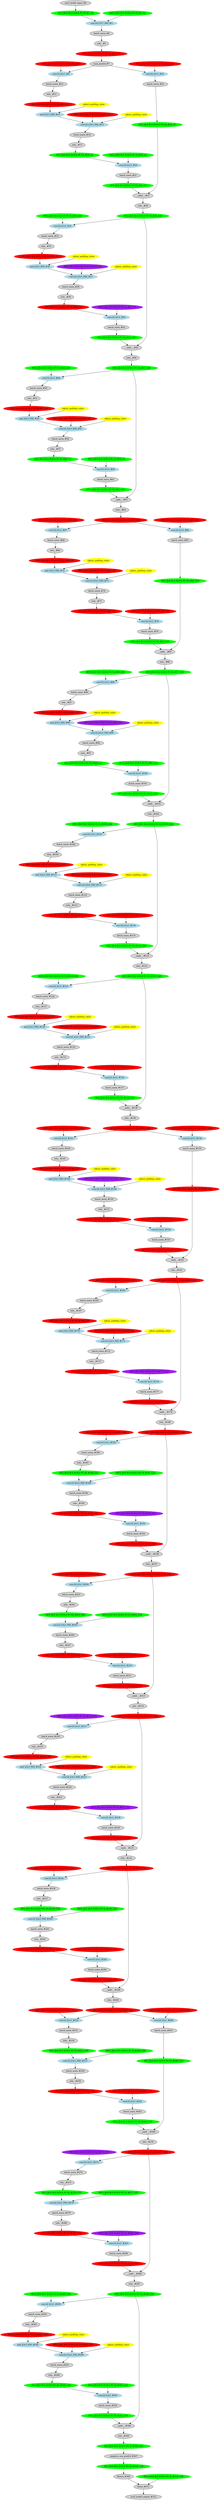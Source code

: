 strict digraph  {
"0 /nncf_model_input_0" [id=0, label="nncf_model_input_#0", style=filled, type=nncf_model_input];
"1 AsymmetricQuantizer/asymmetric_quantize_0" [color=green, id=1, label="AFQ_[B:8 M:A SGN:S PC:N]_#1_G0", style=filled, type=asymmetric_quantize];
"2 ResNet/NNCFConv2d[conv1]/ModuleDict[pre_ops]/UpdateWeight[0]/SymmetricQuantizer[op]/symmetric_quantize_0" [color=green, id=2, label="WFQ_[B:8 M:S SGN:S PC:Y]_#2_G0", style=filled, type=symmetric_quantize];
"3 ResNet/NNCFConv2d[conv1]/conv2d_0" [color=lightblue, id=3, label="conv2d_k7x7_PAD_#3", style=filled, type=conv2d];
"4 ResNet/BatchNorm2d[bn1]/batch_norm_0" [id=4, label="batch_norm_#4", style=filled, type=batch_norm];
"5 ResNet/ReLU[relu]/relu__0" [id=5, label="relu__#5", style=filled, type=relu_];
"6 ResNet/ReLU[relu]/SymmetricQuantizer/symmetric_quantize_0" [color=red, id=6, label="AFQ_[B:4 M:S SGN:U PC:N]_#6_G39", style=filled, type=symmetric_quantize];
"7 ResNet/MaxPool2d[maxpool]/max_pool2d_0" [id=7, label="max_pool2d_#7", style=filled, type=max_pool2d];
"8 ResNet/Sequential[layer1]/Bottleneck[0]/NNCFConv2d[conv1]/ModuleDict[pre_ops]/UpdateWeight[0]/SymmetricQuantizer[op]/symmetric_quantize_0" [color=red, id=8, label="WFQ_[B:4 M:S SGN:S PC:Y]_#8_G39", style=filled, type=symmetric_quantize];
"9 ResNet/Sequential[layer1]/Bottleneck[0]/NNCFConv2d[conv1]/conv2d_0" [color=lightblue, id=9, label="conv2d_k1x1_#9", style=filled, type=conv2d];
"10 ResNet/Sequential[layer1]/Bottleneck[0]/BatchNorm2d[bn1]/batch_norm_0" [id=10, label="batch_norm_#10", style=filled, type=batch_norm];
"11 ResNet/Sequential[layer1]/Bottleneck[0]/ReLU[relu]/relu__0" [id=11, label="relu__#11", style=filled, type=relu_];
"12 ResNet/Sequential[layer1]/Bottleneck[0]/ReLU[relu]/SymmetricQuantizer/symmetric_quantize_0" [color=red, id=12, label="AFQ_[B:4 M:S SGN:U PC:N]_#12_G1", style=filled, type=symmetric_quantize];
"13 ResNet/Sequential[layer1]/Bottleneck[0]/NNCFConv2d[conv2]/ModuleDict[pre_ops]/UpdateWeight[1]/SymmetricQuantizer[op]/symmetric_quantize_0" [color=red, id=13, label="WFQ_[B:4 M:S SGN:S PC:Y]_#13_G1", style=filled, type=symmetric_quantize];
"14 ResNet/Sequential[layer1]/Bottleneck[0]/NNCFConv2d[conv2]/pad_0" [color=lightblue, id=14, label="pad_k3x3_PAD_#14", style=filled, type=pad];
"15 ResNet/Sequential[layer1]/Bottleneck[0]/NNCFConv2d[conv2]/conv2d_0" [color=lightblue, id=15, label="conv2d_k3x3_PAD_#15", style=filled, type=conv2d];
"16 ResNet/Sequential[layer1]/Bottleneck[0]/BatchNorm2d[bn2]/batch_norm_0" [id=16, label="batch_norm_#16", style=filled, type=batch_norm];
"17 ResNet/Sequential[layer1]/Bottleneck[0]/ReLU[relu]/relu__1" [id=17, label="relu__#17", style=filled, type=relu_];
"18 ResNet/Sequential[layer1]/Bottleneck[0]/ReLU[relu]/AsymmetricQuantizer/asymmetric_quantize_0" [color=green, id=18, label="AFQ_[B:8 M:A SGN:S PC:N]_#18_G2", style=filled, type=asymmetric_quantize];
"19 ResNet/Sequential[layer1]/Bottleneck[0]/NNCFConv2d[conv3]/ModuleDict[pre_ops]/UpdateWeight[0]/SymmetricQuantizer[op]/symmetric_quantize_0" [color=green, id=19, label="WFQ_[B:8 M:S SGN:S PC:Y]_#19_G2", style=filled, type=symmetric_quantize];
"20 ResNet/Sequential[layer1]/Bottleneck[0]/NNCFConv2d[conv3]/conv2d_0" [color=lightblue, id=20, label="conv2d_k1x1_#20", style=filled, type=conv2d];
"21 ResNet/Sequential[layer1]/Bottleneck[0]/BatchNorm2d[bn3]/batch_norm_0" [id=21, label="batch_norm_#21", style=filled, type=batch_norm];
"22 ResNet/Sequential[layer1]/Bottleneck[0]/BatchNorm2d[bn3]/AsymmetricQuantizer/asymmetric_quantize_0" [color=green, id=22, label="AFQ_[B:8 M:A SGN:S PC:N]_#22_G3", style=filled, type=asymmetric_quantize];
"23 ResNet/Sequential[layer1]/Bottleneck[0]/Sequential[downsample]/NNCFConv2d[0]/ModuleDict[pre_ops]/UpdateWeight[0]/SymmetricQuantizer[op]/symmetric_quantize_0" [color=red, id=23, label="WFQ_[B:4 M:S SGN:S PC:Y]_#23_G39", style=filled, type=symmetric_quantize];
"24 ResNet/Sequential[layer1]/Bottleneck[0]/Sequential[downsample]/NNCFConv2d[0]/conv2d_0" [color=lightblue, id=24, label="conv2d_k1x1_#24", style=filled, type=conv2d];
"25 ResNet/Sequential[layer1]/Bottleneck[0]/Sequential[downsample]/BatchNorm2d[1]/batch_norm_0" [id=25, label="batch_norm_#25", style=filled, type=batch_norm];
"26 ResNet/Sequential[layer1]/Bottleneck[0]/Sequential[downsample]/BatchNorm2d[1]/AsymmetricQuantizer/asymmetric_quantize_0" [color=green, id=26, label="AFQ_[B:8 M:A SGN:S PC:N]_#26_G3", style=filled, type=asymmetric_quantize];
"27 ResNet/Sequential[layer1]/Bottleneck[0]/__iadd___0" [id=27, label="__iadd___#27", style=filled, type=__iadd__];
"28 ResNet/Sequential[layer1]/Bottleneck[0]/ReLU[relu]/relu__2" [id=28, label="relu__#28", style=filled, type=relu_];
"29 ResNet/Sequential[layer1]/Bottleneck[0]/ReLU[relu]/AsymmetricQuantizer/asymmetric_quantize_1" [color=green, id=29, label="AFQ_[B:8 M:A SGN:S PC:N]_#29_G40", style=filled, type=asymmetric_quantize];
"30 ResNet/Sequential[layer1]/Bottleneck[1]/NNCFConv2d[conv1]/ModuleDict[pre_ops]/UpdateWeight[0]/SymmetricQuantizer[op]/symmetric_quantize_0" [color=green, id=30, label="WFQ_[B:8 M:S SGN:S PC:Y]_#30_G40", style=filled, type=symmetric_quantize];
"31 ResNet/Sequential[layer1]/Bottleneck[1]/NNCFConv2d[conv1]/conv2d_0" [color=lightblue, id=31, label="conv2d_k1x1_#31", style=filled, type=conv2d];
"32 ResNet/Sequential[layer1]/Bottleneck[1]/BatchNorm2d[bn1]/batch_norm_0" [id=32, label="batch_norm_#32", style=filled, type=batch_norm];
"33 ResNet/Sequential[layer1]/Bottleneck[1]/ReLU[relu]/relu__0" [id=33, label="relu__#33", style=filled, type=relu_];
"34 ResNet/Sequential[layer1]/Bottleneck[1]/ReLU[relu]/SymmetricQuantizer/symmetric_quantize_0" [color=red, id=34, label="AFQ_[B:4 M:S SGN:U PC:N]_#34_G4", style=filled, type=symmetric_quantize];
"35 ResNet/Sequential[layer1]/Bottleneck[1]/NNCFConv2d[conv2]/ModuleDict[pre_ops]/UpdateWeight[1]/SymmetricQuantizer[op]/symmetric_quantize_0" [color=purple, id=35, label="WFQ_[B:2 M:S SGN:S PC:Y]_#35_G4", style=filled, type=symmetric_quantize];
"36 ResNet/Sequential[layer1]/Bottleneck[1]/NNCFConv2d[conv2]/pad_0" [color=lightblue, id=36, label="pad_k3x3_PAD_#36", style=filled, type=pad];
"37 ResNet/Sequential[layer1]/Bottleneck[1]/NNCFConv2d[conv2]/conv2d_0" [color=lightblue, id=37, label="conv2d_k3x3_PAD_#37", style=filled, type=conv2d];
"38 ResNet/Sequential[layer1]/Bottleneck[1]/BatchNorm2d[bn2]/batch_norm_0" [id=38, label="batch_norm_#38", style=filled, type=batch_norm];
"39 ResNet/Sequential[layer1]/Bottleneck[1]/ReLU[relu]/relu__1" [id=39, label="relu__#39", style=filled, type=relu_];
"40 ResNet/Sequential[layer1]/Bottleneck[1]/ReLU[relu]/SymmetricQuantizer/symmetric_quantize_1" [color=red, id=40, label="AFQ_[B:4 M:S SGN:U PC:N]_#40_G5", style=filled, type=symmetric_quantize];
"41 ResNet/Sequential[layer1]/Bottleneck[1]/NNCFConv2d[conv3]/ModuleDict[pre_ops]/UpdateWeight[0]/SymmetricQuantizer[op]/symmetric_quantize_0" [color=purple, id=41, label="WFQ_[B:2 M:S SGN:S PC:Y]_#41_G5", style=filled, type=symmetric_quantize];
"42 ResNet/Sequential[layer1]/Bottleneck[1]/NNCFConv2d[conv3]/conv2d_0" [color=lightblue, id=42, label="conv2d_k1x1_#42", style=filled, type=conv2d];
"43 ResNet/Sequential[layer1]/Bottleneck[1]/BatchNorm2d[bn3]/batch_norm_0" [id=43, label="batch_norm_#43", style=filled, type=batch_norm];
"44 ResNet/Sequential[layer1]/Bottleneck[1]/BatchNorm2d[bn3]/AsymmetricQuantizer/asymmetric_quantize_0" [color=green, id=44, label="AFQ_[B:8 M:A SGN:S PC:N]_#44_G40", style=filled, type=asymmetric_quantize];
"45 ResNet/Sequential[layer1]/Bottleneck[1]/__iadd___0" [id=45, label="__iadd___#45", style=filled, type=__iadd__];
"46 ResNet/Sequential[layer1]/Bottleneck[1]/ReLU[relu]/relu__2" [id=46, label="relu__#46", style=filled, type=relu_];
"47 ResNet/Sequential[layer1]/Bottleneck[1]/ReLU[relu]/AsymmetricQuantizer/asymmetric_quantize_0" [color=green, id=47, label="AFQ_[B:8 M:A SGN:S PC:N]_#47_G41", style=filled, type=asymmetric_quantize];
"48 ResNet/Sequential[layer1]/Bottleneck[2]/NNCFConv2d[conv1]/ModuleDict[pre_ops]/UpdateWeight[0]/SymmetricQuantizer[op]/symmetric_quantize_0" [color=green, id=48, label="WFQ_[B:8 M:S SGN:S PC:Y]_#48_G41", style=filled, type=symmetric_quantize];
"49 ResNet/Sequential[layer1]/Bottleneck[2]/NNCFConv2d[conv1]/conv2d_0" [color=lightblue, id=49, label="conv2d_k1x1_#49", style=filled, type=conv2d];
"50 ResNet/Sequential[layer1]/Bottleneck[2]/BatchNorm2d[bn1]/batch_norm_0" [id=50, label="batch_norm_#50", style=filled, type=batch_norm];
"51 ResNet/Sequential[layer1]/Bottleneck[2]/ReLU[relu]/relu__0" [id=51, label="relu__#51", style=filled, type=relu_];
"52 ResNet/Sequential[layer1]/Bottleneck[2]/ReLU[relu]/SymmetricQuantizer/symmetric_quantize_0" [color=red, id=52, label="AFQ_[B:4 M:S SGN:U PC:N]_#52_G6", style=filled, type=symmetric_quantize];
"53 ResNet/Sequential[layer1]/Bottleneck[2]/NNCFConv2d[conv2]/ModuleDict[pre_ops]/UpdateWeight[1]/SymmetricQuantizer[op]/symmetric_quantize_0" [color=red, id=53, label="WFQ_[B:4 M:S SGN:S PC:Y]_#53_G6", style=filled, type=symmetric_quantize];
"54 ResNet/Sequential[layer1]/Bottleneck[2]/NNCFConv2d[conv2]/pad_0" [color=lightblue, id=54, label="pad_k3x3_PAD_#54", style=filled, type=pad];
"55 ResNet/Sequential[layer1]/Bottleneck[2]/NNCFConv2d[conv2]/conv2d_0" [color=lightblue, id=55, label="conv2d_k3x3_PAD_#55", style=filled, type=conv2d];
"56 ResNet/Sequential[layer1]/Bottleneck[2]/BatchNorm2d[bn2]/batch_norm_0" [id=56, label="batch_norm_#56", style=filled, type=batch_norm];
"57 ResNet/Sequential[layer1]/Bottleneck[2]/ReLU[relu]/relu__1" [id=57, label="relu__#57", style=filled, type=relu_];
"58 ResNet/Sequential[layer1]/Bottleneck[2]/ReLU[relu]/AsymmetricQuantizer/asymmetric_quantize_0" [color=green, id=58, label="AFQ_[B:8 M:A SGN:S PC:N]_#58_G7", style=filled, type=asymmetric_quantize];
"59 ResNet/Sequential[layer1]/Bottleneck[2]/NNCFConv2d[conv3]/ModuleDict[pre_ops]/UpdateWeight[0]/SymmetricQuantizer[op]/symmetric_quantize_0" [color=green, id=59, label="WFQ_[B:8 M:S SGN:S PC:Y]_#59_G7", style=filled, type=symmetric_quantize];
"60 ResNet/Sequential[layer1]/Bottleneck[2]/NNCFConv2d[conv3]/conv2d_0" [color=lightblue, id=60, label="conv2d_k1x1_#60", style=filled, type=conv2d];
"61 ResNet/Sequential[layer1]/Bottleneck[2]/BatchNorm2d[bn3]/batch_norm_0" [id=61, label="batch_norm_#61", style=filled, type=batch_norm];
"62 ResNet/Sequential[layer1]/Bottleneck[2]/BatchNorm2d[bn3]/AsymmetricQuantizer/asymmetric_quantize_0" [color=green, id=62, label="AFQ_[B:8 M:A SGN:S PC:N]_#62_G41", style=filled, type=asymmetric_quantize];
"63 ResNet/Sequential[layer1]/Bottleneck[2]/__iadd___0" [id=63, label="__iadd___#63", style=filled, type=__iadd__];
"64 ResNet/Sequential[layer1]/Bottleneck[2]/ReLU[relu]/relu__2" [id=64, label="relu__#64", style=filled, type=relu_];
"65 ResNet/Sequential[layer1]/Bottleneck[2]/ReLU[relu]/SymmetricQuantizer/symmetric_quantize_1" [color=red, id=65, label="AFQ_[B:4 M:S SGN:U PC:N]_#65_G42", style=filled, type=symmetric_quantize];
"66 ResNet/Sequential[layer2]/Bottleneck[0]/NNCFConv2d[conv1]/ModuleDict[pre_ops]/UpdateWeight[0]/SymmetricQuantizer[op]/symmetric_quantize_0" [color=red, id=66, label="WFQ_[B:4 M:S SGN:S PC:Y]_#66_G42", style=filled, type=symmetric_quantize];
"67 ResNet/Sequential[layer2]/Bottleneck[0]/NNCFConv2d[conv1]/conv2d_0" [color=lightblue, id=67, label="conv2d_k1x1_#67", style=filled, type=conv2d];
"68 ResNet/Sequential[layer2]/Bottleneck[0]/BatchNorm2d[bn1]/batch_norm_0" [id=68, label="batch_norm_#68", style=filled, type=batch_norm];
"69 ResNet/Sequential[layer2]/Bottleneck[0]/ReLU[relu]/relu__0" [id=69, label="relu__#69", style=filled, type=relu_];
"70 ResNet/Sequential[layer2]/Bottleneck[0]/ReLU[relu]/SymmetricQuantizer/symmetric_quantize_0" [color=red, id=70, label="AFQ_[B:4 M:S SGN:U PC:N]_#70_G8", style=filled, type=symmetric_quantize];
"71 ResNet/Sequential[layer2]/Bottleneck[0]/NNCFConv2d[conv2]/ModuleDict[pre_ops]/UpdateWeight[1]/SymmetricQuantizer[op]/symmetric_quantize_0" [color=red, id=71, label="WFQ_[B:4 M:S SGN:S PC:Y]_#71_G8", style=filled, type=symmetric_quantize];
"72 ResNet/Sequential[layer2]/Bottleneck[0]/NNCFConv2d[conv2]/pad_0" [color=lightblue, id=72, label="pad_k3x3_PAD_#72", style=filled, type=pad];
"73 ResNet/Sequential[layer2]/Bottleneck[0]/NNCFConv2d[conv2]/conv2d_0" [color=lightblue, id=73, label="conv2d_k3x3_PAD_#73", style=filled, type=conv2d];
"74 ResNet/Sequential[layer2]/Bottleneck[0]/BatchNorm2d[bn2]/batch_norm_0" [id=74, label="batch_norm_#74", style=filled, type=batch_norm];
"75 ResNet/Sequential[layer2]/Bottleneck[0]/ReLU[relu]/relu__1" [id=75, label="relu__#75", style=filled, type=relu_];
"76 ResNet/Sequential[layer2]/Bottleneck[0]/ReLU[relu]/SymmetricQuantizer/symmetric_quantize_1" [color=red, id=76, label="AFQ_[B:4 M:S SGN:U PC:N]_#76_G9", style=filled, type=symmetric_quantize];
"77 ResNet/Sequential[layer2]/Bottleneck[0]/NNCFConv2d[conv3]/ModuleDict[pre_ops]/UpdateWeight[0]/SymmetricQuantizer[op]/symmetric_quantize_0" [color=red, id=77, label="WFQ_[B:4 M:S SGN:S PC:Y]_#77_G9", style=filled, type=symmetric_quantize];
"78 ResNet/Sequential[layer2]/Bottleneck[0]/NNCFConv2d[conv3]/conv2d_0" [color=lightblue, id=78, label="conv2d_k1x1_#78", style=filled, type=conv2d];
"79 ResNet/Sequential[layer2]/Bottleneck[0]/BatchNorm2d[bn3]/batch_norm_0" [id=79, label="batch_norm_#79", style=filled, type=batch_norm];
"80 ResNet/Sequential[layer2]/Bottleneck[0]/BatchNorm2d[bn3]/AsymmetricQuantizer/asymmetric_quantize_0" [color=green, id=80, label="AFQ_[B:8 M:A SGN:S PC:N]_#80_G10", style=filled, type=asymmetric_quantize];
"81 ResNet/Sequential[layer2]/Bottleneck[0]/Sequential[downsample]/NNCFConv2d[0]/ModuleDict[pre_ops]/UpdateWeight[0]/SymmetricQuantizer[op]/symmetric_quantize_0" [color=red, id=81, label="WFQ_[B:4 M:S SGN:S PC:Y]_#81_G42", style=filled, type=symmetric_quantize];
"82 ResNet/Sequential[layer2]/Bottleneck[0]/Sequential[downsample]/NNCFConv2d[0]/conv2d_0" [color=lightblue, id=82, label="conv2d_k1x1_#82", style=filled, type=conv2d];
"83 ResNet/Sequential[layer2]/Bottleneck[0]/Sequential[downsample]/BatchNorm2d[1]/batch_norm_0" [id=83, label="batch_norm_#83", style=filled, type=batch_norm];
"84 ResNet/Sequential[layer2]/Bottleneck[0]/Sequential[downsample]/BatchNorm2d[1]/AsymmetricQuantizer/asymmetric_quantize_0" [color=green, id=84, label="AFQ_[B:8 M:A SGN:S PC:N]_#84_G10", style=filled, type=asymmetric_quantize];
"85 ResNet/Sequential[layer2]/Bottleneck[0]/__iadd___0" [id=85, label="__iadd___#85", style=filled, type=__iadd__];
"86 ResNet/Sequential[layer2]/Bottleneck[0]/ReLU[relu]/relu__2" [id=86, label="relu__#86", style=filled, type=relu_];
"87 ResNet/Sequential[layer2]/Bottleneck[0]/ReLU[relu]/AsymmetricQuantizer/asymmetric_quantize_0" [color=green, id=87, label="AFQ_[B:8 M:A SGN:S PC:N]_#87_G43", style=filled, type=asymmetric_quantize];
"88 ResNet/Sequential[layer2]/Bottleneck[1]/NNCFConv2d[conv1]/ModuleDict[pre_ops]/UpdateWeight[0]/SymmetricQuantizer[op]/symmetric_quantize_0" [color=green, id=88, label="WFQ_[B:8 M:S SGN:S PC:Y]_#88_G43", style=filled, type=symmetric_quantize];
"89 ResNet/Sequential[layer2]/Bottleneck[1]/NNCFConv2d[conv1]/conv2d_0" [color=lightblue, id=89, label="conv2d_k1x1_#89", style=filled, type=conv2d];
"90 ResNet/Sequential[layer2]/Bottleneck[1]/BatchNorm2d[bn1]/batch_norm_0" [id=90, label="batch_norm_#90", style=filled, type=batch_norm];
"91 ResNet/Sequential[layer2]/Bottleneck[1]/ReLU[relu]/relu__0" [id=91, label="relu__#91", style=filled, type=relu_];
"92 ResNet/Sequential[layer2]/Bottleneck[1]/ReLU[relu]/SymmetricQuantizer/symmetric_quantize_0" [color=red, id=92, label="AFQ_[B:4 M:S SGN:U PC:N]_#92_G11", style=filled, type=symmetric_quantize];
"93 ResNet/Sequential[layer2]/Bottleneck[1]/NNCFConv2d[conv2]/ModuleDict[pre_ops]/UpdateWeight[1]/SymmetricQuantizer[op]/symmetric_quantize_0" [color=purple, id=93, label="WFQ_[B:2 M:S SGN:S PC:Y]_#93_G11", style=filled, type=symmetric_quantize];
"94 ResNet/Sequential[layer2]/Bottleneck[1]/NNCFConv2d[conv2]/pad_0" [color=lightblue, id=94, label="pad_k3x3_PAD_#94", style=filled, type=pad];
"95 ResNet/Sequential[layer2]/Bottleneck[1]/NNCFConv2d[conv2]/conv2d_0" [color=lightblue, id=95, label="conv2d_k3x3_PAD_#95", style=filled, type=conv2d];
"96 ResNet/Sequential[layer2]/Bottleneck[1]/BatchNorm2d[bn2]/batch_norm_0" [id=96, label="batch_norm_#96", style=filled, type=batch_norm];
"97 ResNet/Sequential[layer2]/Bottleneck[1]/ReLU[relu]/relu__1" [id=97, label="relu__#97", style=filled, type=relu_];
"98 ResNet/Sequential[layer2]/Bottleneck[1]/ReLU[relu]/AsymmetricQuantizer/asymmetric_quantize_0" [color=green, id=98, label="AFQ_[B:8 M:A SGN:S PC:N]_#98_G12", style=filled, type=asymmetric_quantize];
"99 ResNet/Sequential[layer2]/Bottleneck[1]/NNCFConv2d[conv3]/ModuleDict[pre_ops]/UpdateWeight[0]/SymmetricQuantizer[op]/symmetric_quantize_0" [color=green, id=99, label="WFQ_[B:8 M:S SGN:S PC:Y]_#99_G12", style=filled, type=symmetric_quantize];
"100 ResNet/Sequential[layer2]/Bottleneck[1]/NNCFConv2d[conv3]/conv2d_0" [color=lightblue, id=100, label="conv2d_k1x1_#100", style=filled, type=conv2d];
"101 ResNet/Sequential[layer2]/Bottleneck[1]/BatchNorm2d[bn3]/batch_norm_0" [id=101, label="batch_norm_#101", style=filled, type=batch_norm];
"102 ResNet/Sequential[layer2]/Bottleneck[1]/BatchNorm2d[bn3]/AsymmetricQuantizer/asymmetric_quantize_0" [color=green, id=102, label="AFQ_[B:8 M:A SGN:S PC:N]_#102_G43", style=filled, type=asymmetric_quantize];
"103 ResNet/Sequential[layer2]/Bottleneck[1]/__iadd___0" [id=103, label="__iadd___#103", style=filled, type=__iadd__];
"104 ResNet/Sequential[layer2]/Bottleneck[1]/ReLU[relu]/relu__2" [id=104, label="relu__#104", style=filled, type=relu_];
"105 ResNet/Sequential[layer2]/Bottleneck[1]/ReLU[relu]/AsymmetricQuantizer/asymmetric_quantize_1" [color=green, id=105, label="AFQ_[B:8 M:A SGN:S PC:N]_#105_G44", style=filled, type=asymmetric_quantize];
"106 ResNet/Sequential[layer2]/Bottleneck[2]/NNCFConv2d[conv1]/ModuleDict[pre_ops]/UpdateWeight[0]/SymmetricQuantizer[op]/symmetric_quantize_0" [color=green, id=106, label="WFQ_[B:8 M:S SGN:S PC:Y]_#106_G44", style=filled, type=symmetric_quantize];
"107 ResNet/Sequential[layer2]/Bottleneck[2]/NNCFConv2d[conv1]/conv2d_0" [color=lightblue, id=107, label="conv2d_k1x1_#107", style=filled, type=conv2d];
"108 ResNet/Sequential[layer2]/Bottleneck[2]/BatchNorm2d[bn1]/batch_norm_0" [id=108, label="batch_norm_#108", style=filled, type=batch_norm];
"109 ResNet/Sequential[layer2]/Bottleneck[2]/ReLU[relu]/relu__0" [id=109, label="relu__#109", style=filled, type=relu_];
"110 ResNet/Sequential[layer2]/Bottleneck[2]/ReLU[relu]/SymmetricQuantizer/symmetric_quantize_0" [color=red, id=110, label="AFQ_[B:4 M:S SGN:U PC:N]_#110_G13", style=filled, type=symmetric_quantize];
"111 ResNet/Sequential[layer2]/Bottleneck[2]/NNCFConv2d[conv2]/ModuleDict[pre_ops]/UpdateWeight[1]/SymmetricQuantizer[op]/symmetric_quantize_0" [color=red, id=111, label="WFQ_[B:4 M:S SGN:S PC:Y]_#111_G13", style=filled, type=symmetric_quantize];
"112 ResNet/Sequential[layer2]/Bottleneck[2]/NNCFConv2d[conv2]/pad_0" [color=lightblue, id=112, label="pad_k3x3_PAD_#112", style=filled, type=pad];
"113 ResNet/Sequential[layer2]/Bottleneck[2]/NNCFConv2d[conv2]/conv2d_0" [color=lightblue, id=113, label="conv2d_k3x3_PAD_#113", style=filled, type=conv2d];
"114 ResNet/Sequential[layer2]/Bottleneck[2]/BatchNorm2d[bn2]/batch_norm_0" [id=114, label="batch_norm_#114", style=filled, type=batch_norm];
"115 ResNet/Sequential[layer2]/Bottleneck[2]/ReLU[relu]/relu__1" [id=115, label="relu__#115", style=filled, type=relu_];
"116 ResNet/Sequential[layer2]/Bottleneck[2]/ReLU[relu]/SymmetricQuantizer/symmetric_quantize_1" [color=red, id=116, label="AFQ_[B:4 M:S SGN:U PC:N]_#116_G14", style=filled, type=symmetric_quantize];
"117 ResNet/Sequential[layer2]/Bottleneck[2]/NNCFConv2d[conv3]/ModuleDict[pre_ops]/UpdateWeight[0]/SymmetricQuantizer[op]/symmetric_quantize_0" [color=red, id=117, label="WFQ_[B:4 M:S SGN:S PC:Y]_#117_G14", style=filled, type=symmetric_quantize];
"118 ResNet/Sequential[layer2]/Bottleneck[2]/NNCFConv2d[conv3]/conv2d_0" [color=lightblue, id=118, label="conv2d_k1x1_#118", style=filled, type=conv2d];
"119 ResNet/Sequential[layer2]/Bottleneck[2]/BatchNorm2d[bn3]/batch_norm_0" [id=119, label="batch_norm_#119", style=filled, type=batch_norm];
"120 ResNet/Sequential[layer2]/Bottleneck[2]/BatchNorm2d[bn3]/AsymmetricQuantizer/asymmetric_quantize_0" [color=green, id=120, label="AFQ_[B:8 M:A SGN:S PC:N]_#120_G44", style=filled, type=asymmetric_quantize];
"121 ResNet/Sequential[layer2]/Bottleneck[2]/__iadd___0" [id=121, label="__iadd___#121", style=filled, type=__iadd__];
"122 ResNet/Sequential[layer2]/Bottleneck[2]/ReLU[relu]/relu__2" [id=122, label="relu__#122", style=filled, type=relu_];
"123 ResNet/Sequential[layer2]/Bottleneck[2]/ReLU[relu]/AsymmetricQuantizer/asymmetric_quantize_0" [color=green, id=123, label="AFQ_[B:8 M:A SGN:S PC:N]_#123_G45", style=filled, type=asymmetric_quantize];
"124 ResNet/Sequential[layer2]/Bottleneck[3]/NNCFConv2d[conv1]/ModuleDict[pre_ops]/UpdateWeight[0]/SymmetricQuantizer[op]/symmetric_quantize_0" [color=green, id=124, label="WFQ_[B:8 M:S SGN:S PC:Y]_#124_G45", style=filled, type=symmetric_quantize];
"125 ResNet/Sequential[layer2]/Bottleneck[3]/NNCFConv2d[conv1]/conv2d_0" [color=lightblue, id=125, label="conv2d_k1x1_#125", style=filled, type=conv2d];
"126 ResNet/Sequential[layer2]/Bottleneck[3]/BatchNorm2d[bn1]/batch_norm_0" [id=126, label="batch_norm_#126", style=filled, type=batch_norm];
"127 ResNet/Sequential[layer2]/Bottleneck[3]/ReLU[relu]/relu__0" [id=127, label="relu__#127", style=filled, type=relu_];
"128 ResNet/Sequential[layer2]/Bottleneck[3]/ReLU[relu]/SymmetricQuantizer/symmetric_quantize_0" [color=red, id=128, label="AFQ_[B:4 M:S SGN:U PC:N]_#128_G15", style=filled, type=symmetric_quantize];
"129 ResNet/Sequential[layer2]/Bottleneck[3]/NNCFConv2d[conv2]/ModuleDict[pre_ops]/UpdateWeight[1]/SymmetricQuantizer[op]/symmetric_quantize_0" [color=red, id=129, label="WFQ_[B:4 M:S SGN:S PC:Y]_#129_G15", style=filled, type=symmetric_quantize];
"130 ResNet/Sequential[layer2]/Bottleneck[3]/NNCFConv2d[conv2]/pad_0" [color=lightblue, id=130, label="pad_k3x3_PAD_#130", style=filled, type=pad];
"131 ResNet/Sequential[layer2]/Bottleneck[3]/NNCFConv2d[conv2]/conv2d_0" [color=lightblue, id=131, label="conv2d_k3x3_PAD_#131", style=filled, type=conv2d];
"132 ResNet/Sequential[layer2]/Bottleneck[3]/BatchNorm2d[bn2]/batch_norm_0" [id=132, label="batch_norm_#132", style=filled, type=batch_norm];
"133 ResNet/Sequential[layer2]/Bottleneck[3]/ReLU[relu]/relu__1" [id=133, label="relu__#133", style=filled, type=relu_];
"134 ResNet/Sequential[layer2]/Bottleneck[3]/ReLU[relu]/SymmetricQuantizer/symmetric_quantize_1" [color=red, id=134, label="AFQ_[B:4 M:S SGN:U PC:N]_#134_G16", style=filled, type=symmetric_quantize];
"135 ResNet/Sequential[layer2]/Bottleneck[3]/NNCFConv2d[conv3]/ModuleDict[pre_ops]/UpdateWeight[0]/SymmetricQuantizer[op]/symmetric_quantize_0" [color=red, id=135, label="WFQ_[B:4 M:S SGN:S PC:Y]_#135_G16", style=filled, type=symmetric_quantize];
"136 ResNet/Sequential[layer2]/Bottleneck[3]/NNCFConv2d[conv3]/conv2d_0" [color=lightblue, id=136, label="conv2d_k1x1_#136", style=filled, type=conv2d];
"137 ResNet/Sequential[layer2]/Bottleneck[3]/BatchNorm2d[bn3]/batch_norm_0" [id=137, label="batch_norm_#137", style=filled, type=batch_norm];
"138 ResNet/Sequential[layer2]/Bottleneck[3]/BatchNorm2d[bn3]/AsymmetricQuantizer/asymmetric_quantize_0" [color=green, id=138, label="AFQ_[B:8 M:A SGN:S PC:N]_#138_G45", style=filled, type=asymmetric_quantize];
"139 ResNet/Sequential[layer2]/Bottleneck[3]/__iadd___0" [id=139, label="__iadd___#139", style=filled, type=__iadd__];
"140 ResNet/Sequential[layer2]/Bottleneck[3]/ReLU[relu]/relu__2" [id=140, label="relu__#140", style=filled, type=relu_];
"141 ResNet/Sequential[layer2]/Bottleneck[3]/ReLU[relu]/SymmetricQuantizer/symmetric_quantize_2" [color=red, id=141, label="AFQ_[B:4 M:S SGN:U PC:N]_#141_G46", style=filled, type=symmetric_quantize];
"142 ResNet/Sequential[layer3]/Bottleneck[0]/NNCFConv2d[conv1]/ModuleDict[pre_ops]/UpdateWeight[0]/SymmetricQuantizer[op]/symmetric_quantize_0" [color=red, id=142, label="WFQ_[B:4 M:S SGN:S PC:Y]_#142_G46", style=filled, type=symmetric_quantize];
"143 ResNet/Sequential[layer3]/Bottleneck[0]/NNCFConv2d[conv1]/conv2d_0" [color=lightblue, id=143, label="conv2d_k1x1_#143", style=filled, type=conv2d];
"144 ResNet/Sequential[layer3]/Bottleneck[0]/BatchNorm2d[bn1]/batch_norm_0" [id=144, label="batch_norm_#144", style=filled, type=batch_norm];
"145 ResNet/Sequential[layer3]/Bottleneck[0]/ReLU[relu]/relu__0" [id=145, label="relu__#145", style=filled, type=relu_];
"146 ResNet/Sequential[layer3]/Bottleneck[0]/ReLU[relu]/SymmetricQuantizer/symmetric_quantize_0" [color=red, id=146, label="AFQ_[B:4 M:S SGN:U PC:N]_#146_G17", style=filled, type=symmetric_quantize];
"147 ResNet/Sequential[layer3]/Bottleneck[0]/NNCFConv2d[conv2]/ModuleDict[pre_ops]/UpdateWeight[1]/SymmetricQuantizer[op]/symmetric_quantize_0" [color=purple, id=147, label="WFQ_[B:2 M:S SGN:S PC:Y]_#147_G17", style=filled, type=symmetric_quantize];
"148 ResNet/Sequential[layer3]/Bottleneck[0]/NNCFConv2d[conv2]/pad_0" [color=lightblue, id=148, label="pad_k3x3_PAD_#148", style=filled, type=pad];
"149 ResNet/Sequential[layer3]/Bottleneck[0]/NNCFConv2d[conv2]/conv2d_0" [color=lightblue, id=149, label="conv2d_k3x3_PAD_#149", style=filled, type=conv2d];
"150 ResNet/Sequential[layer3]/Bottleneck[0]/BatchNorm2d[bn2]/batch_norm_0" [id=150, label="batch_norm_#150", style=filled, type=batch_norm];
"151 ResNet/Sequential[layer3]/Bottleneck[0]/ReLU[relu]/relu__1" [id=151, label="relu__#151", style=filled, type=relu_];
"152 ResNet/Sequential[layer3]/Bottleneck[0]/ReLU[relu]/SymmetricQuantizer/symmetric_quantize_1" [color=red, id=152, label="AFQ_[B:4 M:S SGN:U PC:N]_#152_G18", style=filled, type=symmetric_quantize];
"153 ResNet/Sequential[layer3]/Bottleneck[0]/NNCFConv2d[conv3]/ModuleDict[pre_ops]/UpdateWeight[0]/SymmetricQuantizer[op]/symmetric_quantize_0" [color=red, id=153, label="WFQ_[B:4 M:S SGN:S PC:Y]_#153_G18", style=filled, type=symmetric_quantize];
"154 ResNet/Sequential[layer3]/Bottleneck[0]/NNCFConv2d[conv3]/conv2d_0" [color=lightblue, id=154, label="conv2d_k1x1_#154", style=filled, type=conv2d];
"155 ResNet/Sequential[layer3]/Bottleneck[0]/BatchNorm2d[bn3]/batch_norm_0" [id=155, label="batch_norm_#155", style=filled, type=batch_norm];
"156 ResNet/Sequential[layer3]/Bottleneck[0]/BatchNorm2d[bn3]/SymmetricQuantizer/symmetric_quantize_0" [color=red, id=156, label="AFQ_[B:4 M:S SGN:S PC:N]_#156_G19", style=filled, type=symmetric_quantize];
"157 ResNet/Sequential[layer3]/Bottleneck[0]/Sequential[downsample]/NNCFConv2d[0]/ModuleDict[pre_ops]/UpdateWeight[0]/SymmetricQuantizer[op]/symmetric_quantize_0" [color=red, id=157, label="WFQ_[B:4 M:S SGN:S PC:Y]_#157_G46", style=filled, type=symmetric_quantize];
"158 ResNet/Sequential[layer3]/Bottleneck[0]/Sequential[downsample]/NNCFConv2d[0]/conv2d_0" [color=lightblue, id=158, label="conv2d_k1x1_#158", style=filled, type=conv2d];
"159 ResNet/Sequential[layer3]/Bottleneck[0]/Sequential[downsample]/BatchNorm2d[1]/batch_norm_0" [id=159, label="batch_norm_#159", style=filled, type=batch_norm];
"160 ResNet/Sequential[layer3]/Bottleneck[0]/Sequential[downsample]/BatchNorm2d[1]/SymmetricQuantizer/symmetric_quantize_0" [color=red, id=160, label="AFQ_[B:4 M:S SGN:S PC:N]_#160_G19", style=filled, type=symmetric_quantize];
"161 ResNet/Sequential[layer3]/Bottleneck[0]/__iadd___0" [id=161, label="__iadd___#161", style=filled, type=__iadd__];
"162 ResNet/Sequential[layer3]/Bottleneck[0]/ReLU[relu]/relu__2" [id=162, label="relu__#162", style=filled, type=relu_];
"163 ResNet/Sequential[layer3]/Bottleneck[0]/ReLU[relu]/SymmetricQuantizer/symmetric_quantize_2" [color=red, id=163, label="AFQ_[B:4 M:S SGN:S PC:N]_#163_G47", style=filled, type=symmetric_quantize];
"164 ResNet/Sequential[layer3]/Bottleneck[1]/NNCFConv2d[conv1]/ModuleDict[pre_ops]/UpdateWeight[0]/SymmetricQuantizer[op]/symmetric_quantize_0" [color=red, id=164, label="WFQ_[B:4 M:S SGN:S PC:Y]_#164_G47", style=filled, type=symmetric_quantize];
"165 ResNet/Sequential[layer3]/Bottleneck[1]/NNCFConv2d[conv1]/conv2d_0" [color=lightblue, id=165, label="conv2d_k1x1_#165", style=filled, type=conv2d];
"166 ResNet/Sequential[layer3]/Bottleneck[1]/BatchNorm2d[bn1]/batch_norm_0" [id=166, label="batch_norm_#166", style=filled, type=batch_norm];
"167 ResNet/Sequential[layer3]/Bottleneck[1]/ReLU[relu]/relu__0" [id=167, label="relu__#167", style=filled, type=relu_];
"168 ResNet/Sequential[layer3]/Bottleneck[1]/ReLU[relu]/SymmetricQuantizer/symmetric_quantize_0" [color=red, id=168, label="AFQ_[B:4 M:S SGN:U PC:N]_#168_G20", style=filled, type=symmetric_quantize];
"169 ResNet/Sequential[layer3]/Bottleneck[1]/NNCFConv2d[conv2]/ModuleDict[pre_ops]/UpdateWeight[1]/SymmetricQuantizer[op]/symmetric_quantize_0" [color=red, id=169, label="WFQ_[B:4 M:S SGN:S PC:Y]_#169_G20", style=filled, type=symmetric_quantize];
"170 ResNet/Sequential[layer3]/Bottleneck[1]/NNCFConv2d[conv2]/pad_0" [color=lightblue, id=170, label="pad_k3x3_PAD_#170", style=filled, type=pad];
"171 ResNet/Sequential[layer3]/Bottleneck[1]/NNCFConv2d[conv2]/conv2d_0" [color=lightblue, id=171, label="conv2d_k3x3_PAD_#171", style=filled, type=conv2d];
"172 ResNet/Sequential[layer3]/Bottleneck[1]/BatchNorm2d[bn2]/batch_norm_0" [id=172, label="batch_norm_#172", style=filled, type=batch_norm];
"173 ResNet/Sequential[layer3]/Bottleneck[1]/ReLU[relu]/relu__1" [id=173, label="relu__#173", style=filled, type=relu_];
"174 ResNet/Sequential[layer3]/Bottleneck[1]/ReLU[relu]/SymmetricQuantizer/symmetric_quantize_1" [color=red, id=174, label="AFQ_[B:4 M:S SGN:U PC:N]_#174_G21", style=filled, type=symmetric_quantize];
"175 ResNet/Sequential[layer3]/Bottleneck[1]/NNCFConv2d[conv3]/ModuleDict[pre_ops]/UpdateWeight[0]/SymmetricQuantizer[op]/symmetric_quantize_0" [color=purple, id=175, label="WFQ_[B:2 M:S SGN:S PC:Y]_#175_G21", style=filled, type=symmetric_quantize];
"176 ResNet/Sequential[layer3]/Bottleneck[1]/NNCFConv2d[conv3]/conv2d_0" [color=lightblue, id=176, label="conv2d_k1x1_#176", style=filled, type=conv2d];
"177 ResNet/Sequential[layer3]/Bottleneck[1]/BatchNorm2d[bn3]/batch_norm_0" [id=177, label="batch_norm_#177", style=filled, type=batch_norm];
"178 ResNet/Sequential[layer3]/Bottleneck[1]/BatchNorm2d[bn3]/SymmetricQuantizer/symmetric_quantize_0" [color=red, id=178, label="AFQ_[B:4 M:S SGN:S PC:N]_#178_G47", style=filled, type=symmetric_quantize];
"179 ResNet/Sequential[layer3]/Bottleneck[1]/__iadd___0" [id=179, label="__iadd___#179", style=filled, type=__iadd__];
"180 ResNet/Sequential[layer3]/Bottleneck[1]/ReLU[relu]/relu__2" [id=180, label="relu__#180", style=filled, type=relu_];
"181 ResNet/Sequential[layer3]/Bottleneck[1]/ReLU[relu]/SymmetricQuantizer/symmetric_quantize_2" [color=red, id=181, label="AFQ_[B:4 M:S SGN:S PC:N]_#181_G48", style=filled, type=symmetric_quantize];
"182 ResNet/Sequential[layer3]/Bottleneck[2]/NNCFConv2d[conv1]/ModuleDict[pre_ops]/UpdateWeight[0]/SymmetricQuantizer[op]/symmetric_quantize_0" [color=red, id=182, label="WFQ_[B:4 M:S SGN:S PC:Y]_#182_G48", style=filled, type=symmetric_quantize];
"183 ResNet/Sequential[layer3]/Bottleneck[2]/NNCFConv2d[conv1]/conv2d_0" [color=lightblue, id=183, label="conv2d_k1x1_#183", style=filled, type=conv2d];
"184 ResNet/Sequential[layer3]/Bottleneck[2]/BatchNorm2d[bn1]/batch_norm_0" [id=184, label="batch_norm_#184", style=filled, type=batch_norm];
"185 ResNet/Sequential[layer3]/Bottleneck[2]/ReLU[relu]/relu__0" [id=185, label="relu__#185", style=filled, type=relu_];
"186 ResNet/Sequential[layer3]/Bottleneck[2]/ReLU[relu]/AsymmetricQuantizer/asymmetric_quantize_0" [color=green, id=186, label="AFQ_[B:8 M:A SGN:S PC:N]_#186_G22", style=filled, type=asymmetric_quantize];
"187 ResNet/Sequential[layer3]/Bottleneck[2]/NNCFConv2d[conv2]/ModuleDict[pre_ops]/UpdateWeight[0]/SymmetricQuantizer[op]/symmetric_quantize_0" [color=green, id=187, label="WFQ_[B:8 M:S SGN:S PC:Y]_#187_G22", style=filled, type=symmetric_quantize];
"188 ResNet/Sequential[layer3]/Bottleneck[2]/NNCFConv2d[conv2]/conv2d_0" [color=lightblue, id=188, label="conv2d_k3x3_PAD_#188", style=filled, type=conv2d];
"189 ResNet/Sequential[layer3]/Bottleneck[2]/BatchNorm2d[bn2]/batch_norm_0" [id=189, label="batch_norm_#189", style=filled, type=batch_norm];
"190 ResNet/Sequential[layer3]/Bottleneck[2]/ReLU[relu]/relu__1" [id=190, label="relu__#190", style=filled, type=relu_];
"191 ResNet/Sequential[layer3]/Bottleneck[2]/ReLU[relu]/SymmetricQuantizer/symmetric_quantize_0" [color=red, id=191, label="AFQ_[B:4 M:S SGN:U PC:N]_#191_G23", style=filled, type=symmetric_quantize];
"192 ResNet/Sequential[layer3]/Bottleneck[2]/NNCFConv2d[conv3]/ModuleDict[pre_ops]/UpdateWeight[0]/SymmetricQuantizer[op]/symmetric_quantize_0" [color=purple, id=192, label="WFQ_[B:2 M:S SGN:S PC:Y]_#192_G23", style=filled, type=symmetric_quantize];
"193 ResNet/Sequential[layer3]/Bottleneck[2]/NNCFConv2d[conv3]/conv2d_0" [color=lightblue, id=193, label="conv2d_k1x1_#193", style=filled, type=conv2d];
"194 ResNet/Sequential[layer3]/Bottleneck[2]/BatchNorm2d[bn3]/batch_norm_0" [id=194, label="batch_norm_#194", style=filled, type=batch_norm];
"195 ResNet/Sequential[layer3]/Bottleneck[2]/BatchNorm2d[bn3]/SymmetricQuantizer/symmetric_quantize_0" [color=red, id=195, label="AFQ_[B:4 M:S SGN:S PC:N]_#195_G48", style=filled, type=symmetric_quantize];
"196 ResNet/Sequential[layer3]/Bottleneck[2]/__iadd___0" [id=196, label="__iadd___#196", style=filled, type=__iadd__];
"197 ResNet/Sequential[layer3]/Bottleneck[2]/ReLU[relu]/relu__2" [id=197, label="relu__#197", style=filled, type=relu_];
"198 ResNet/Sequential[layer3]/Bottleneck[2]/ReLU[relu]/SymmetricQuantizer/symmetric_quantize_1" [color=red, id=198, label="AFQ_[B:4 M:S SGN:S PC:N]_#198_G49", style=filled, type=symmetric_quantize];
"199 ResNet/Sequential[layer3]/Bottleneck[3]/NNCFConv2d[conv1]/ModuleDict[pre_ops]/UpdateWeight[0]/SymmetricQuantizer[op]/symmetric_quantize_0" [color=red, id=199, label="WFQ_[B:4 M:S SGN:S PC:Y]_#199_G49", style=filled, type=symmetric_quantize];
"200 ResNet/Sequential[layer3]/Bottleneck[3]/NNCFConv2d[conv1]/conv2d_0" [color=lightblue, id=200, label="conv2d_k1x1_#200", style=filled, type=conv2d];
"201 ResNet/Sequential[layer3]/Bottleneck[3]/BatchNorm2d[bn1]/batch_norm_0" [id=201, label="batch_norm_#201", style=filled, type=batch_norm];
"202 ResNet/Sequential[layer3]/Bottleneck[3]/ReLU[relu]/relu__0" [id=202, label="relu__#202", style=filled, type=relu_];
"203 ResNet/Sequential[layer3]/Bottleneck[3]/ReLU[relu]/AsymmetricQuantizer/asymmetric_quantize_0" [color=green, id=203, label="AFQ_[B:8 M:A SGN:S PC:N]_#203_G24", style=filled, type=asymmetric_quantize];
"204 ResNet/Sequential[layer3]/Bottleneck[3]/NNCFConv2d[conv2]/ModuleDict[pre_ops]/UpdateWeight[0]/SymmetricQuantizer[op]/symmetric_quantize_0" [color=green, id=204, label="WFQ_[B:8 M:S SGN:S PC:Y]_#204_G24", style=filled, type=symmetric_quantize];
"205 ResNet/Sequential[layer3]/Bottleneck[3]/NNCFConv2d[conv2]/conv2d_0" [color=lightblue, id=205, label="conv2d_k3x3_PAD_#205", style=filled, type=conv2d];
"206 ResNet/Sequential[layer3]/Bottleneck[3]/BatchNorm2d[bn2]/batch_norm_0" [id=206, label="batch_norm_#206", style=filled, type=batch_norm];
"207 ResNet/Sequential[layer3]/Bottleneck[3]/ReLU[relu]/relu__1" [id=207, label="relu__#207", style=filled, type=relu_];
"208 ResNet/Sequential[layer3]/Bottleneck[3]/ReLU[relu]/SymmetricQuantizer/symmetric_quantize_0" [color=red, id=208, label="AFQ_[B:4 M:S SGN:U PC:N]_#208_G25", style=filled, type=symmetric_quantize];
"209 ResNet/Sequential[layer3]/Bottleneck[3]/NNCFConv2d[conv3]/ModuleDict[pre_ops]/UpdateWeight[0]/SymmetricQuantizer[op]/symmetric_quantize_0" [color=red, id=209, label="WFQ_[B:4 M:S SGN:S PC:Y]_#209_G25", style=filled, type=symmetric_quantize];
"210 ResNet/Sequential[layer3]/Bottleneck[3]/NNCFConv2d[conv3]/conv2d_0" [color=lightblue, id=210, label="conv2d_k1x1_#210", style=filled, type=conv2d];
"211 ResNet/Sequential[layer3]/Bottleneck[3]/BatchNorm2d[bn3]/batch_norm_0" [id=211, label="batch_norm_#211", style=filled, type=batch_norm];
"212 ResNet/Sequential[layer3]/Bottleneck[3]/BatchNorm2d[bn3]/SymmetricQuantizer/symmetric_quantize_0" [color=red, id=212, label="AFQ_[B:4 M:S SGN:S PC:N]_#212_G49", style=filled, type=symmetric_quantize];
"213 ResNet/Sequential[layer3]/Bottleneck[3]/__iadd___0" [id=213, label="__iadd___#213", style=filled, type=__iadd__];
"214 ResNet/Sequential[layer3]/Bottleneck[3]/ReLU[relu]/relu__2" [id=214, label="relu__#214", style=filled, type=relu_];
"215 ResNet/Sequential[layer3]/Bottleneck[3]/ReLU[relu]/SymmetricQuantizer/symmetric_quantize_1" [color=red, id=215, label="AFQ_[B:4 M:S SGN:S PC:N]_#215_G50", style=filled, type=symmetric_quantize];
"216 ResNet/Sequential[layer3]/Bottleneck[4]/NNCFConv2d[conv1]/ModuleDict[pre_ops]/UpdateWeight[0]/SymmetricQuantizer[op]/symmetric_quantize_0" [color=purple, id=216, label="WFQ_[B:2 M:S SGN:S PC:Y]_#216_G50", style=filled, type=symmetric_quantize];
"217 ResNet/Sequential[layer3]/Bottleneck[4]/NNCFConv2d[conv1]/conv2d_0" [color=lightblue, id=217, label="conv2d_k1x1_#217", style=filled, type=conv2d];
"218 ResNet/Sequential[layer3]/Bottleneck[4]/BatchNorm2d[bn1]/batch_norm_0" [id=218, label="batch_norm_#218", style=filled, type=batch_norm];
"219 ResNet/Sequential[layer3]/Bottleneck[4]/ReLU[relu]/relu__0" [id=219, label="relu__#219", style=filled, type=relu_];
"220 ResNet/Sequential[layer3]/Bottleneck[4]/ReLU[relu]/SymmetricQuantizer/symmetric_quantize_0" [color=red, id=220, label="AFQ_[B:4 M:S SGN:U PC:N]_#220_G26", style=filled, type=symmetric_quantize];
"221 ResNet/Sequential[layer3]/Bottleneck[4]/NNCFConv2d[conv2]/ModuleDict[pre_ops]/UpdateWeight[1]/SymmetricQuantizer[op]/symmetric_quantize_0" [color=red, id=221, label="WFQ_[B:4 M:S SGN:S PC:Y]_#221_G26", style=filled, type=symmetric_quantize];
"222 ResNet/Sequential[layer3]/Bottleneck[4]/NNCFConv2d[conv2]/pad_0" [color=lightblue, id=222, label="pad_k3x3_PAD_#222", style=filled, type=pad];
"223 ResNet/Sequential[layer3]/Bottleneck[4]/NNCFConv2d[conv2]/conv2d_0" [color=lightblue, id=223, label="conv2d_k3x3_PAD_#223", style=filled, type=conv2d];
"224 ResNet/Sequential[layer3]/Bottleneck[4]/BatchNorm2d[bn2]/batch_norm_0" [id=224, label="batch_norm_#224", style=filled, type=batch_norm];
"225 ResNet/Sequential[layer3]/Bottleneck[4]/ReLU[relu]/relu__1" [id=225, label="relu__#225", style=filled, type=relu_];
"226 ResNet/Sequential[layer3]/Bottleneck[4]/ReLU[relu]/SymmetricQuantizer/symmetric_quantize_1" [color=red, id=226, label="AFQ_[B:4 M:S SGN:U PC:N]_#226_G27", style=filled, type=symmetric_quantize];
"227 ResNet/Sequential[layer3]/Bottleneck[4]/NNCFConv2d[conv3]/ModuleDict[pre_ops]/UpdateWeight[0]/SymmetricQuantizer[op]/symmetric_quantize_0" [color=purple, id=227, label="WFQ_[B:2 M:S SGN:S PC:Y]_#227_G27", style=filled, type=symmetric_quantize];
"228 ResNet/Sequential[layer3]/Bottleneck[4]/NNCFConv2d[conv3]/conv2d_0" [color=lightblue, id=228, label="conv2d_k1x1_#228", style=filled, type=conv2d];
"229 ResNet/Sequential[layer3]/Bottleneck[4]/BatchNorm2d[bn3]/batch_norm_0" [id=229, label="batch_norm_#229", style=filled, type=batch_norm];
"230 ResNet/Sequential[layer3]/Bottleneck[4]/BatchNorm2d[bn3]/SymmetricQuantizer/symmetric_quantize_0" [color=red, id=230, label="AFQ_[B:4 M:S SGN:S PC:N]_#230_G50", style=filled, type=symmetric_quantize];
"231 ResNet/Sequential[layer3]/Bottleneck[4]/__iadd___0" [id=231, label="__iadd___#231", style=filled, type=__iadd__];
"232 ResNet/Sequential[layer3]/Bottleneck[4]/ReLU[relu]/relu__2" [id=232, label="relu__#232", style=filled, type=relu_];
"233 ResNet/Sequential[layer3]/Bottleneck[4]/ReLU[relu]/SymmetricQuantizer/symmetric_quantize_2" [color=red, id=233, label="AFQ_[B:4 M:S SGN:S PC:N]_#233_G51", style=filled, type=symmetric_quantize];
"234 ResNet/Sequential[layer3]/Bottleneck[5]/NNCFConv2d[conv1]/ModuleDict[pre_ops]/UpdateWeight[0]/SymmetricQuantizer[op]/symmetric_quantize_0" [color=red, id=234, label="WFQ_[B:4 M:S SGN:S PC:Y]_#234_G51", style=filled, type=symmetric_quantize];
"235 ResNet/Sequential[layer3]/Bottleneck[5]/NNCFConv2d[conv1]/conv2d_0" [color=lightblue, id=235, label="conv2d_k1x1_#235", style=filled, type=conv2d];
"236 ResNet/Sequential[layer3]/Bottleneck[5]/BatchNorm2d[bn1]/batch_norm_0" [id=236, label="batch_norm_#236", style=filled, type=batch_norm];
"237 ResNet/Sequential[layer3]/Bottleneck[5]/ReLU[relu]/relu__0" [id=237, label="relu__#237", style=filled, type=relu_];
"238 ResNet/Sequential[layer3]/Bottleneck[5]/ReLU[relu]/AsymmetricQuantizer/asymmetric_quantize_0" [color=green, id=238, label="AFQ_[B:8 M:A SGN:S PC:N]_#238_G28", style=filled, type=asymmetric_quantize];
"239 ResNet/Sequential[layer3]/Bottleneck[5]/NNCFConv2d[conv2]/ModuleDict[pre_ops]/UpdateWeight[0]/SymmetricQuantizer[op]/symmetric_quantize_0" [color=green, id=239, label="WFQ_[B:8 M:S SGN:S PC:Y]_#239_G28", style=filled, type=symmetric_quantize];
"240 ResNet/Sequential[layer3]/Bottleneck[5]/NNCFConv2d[conv2]/conv2d_0" [color=lightblue, id=240, label="conv2d_k3x3_PAD_#240", style=filled, type=conv2d];
"241 ResNet/Sequential[layer3]/Bottleneck[5]/BatchNorm2d[bn2]/batch_norm_0" [id=241, label="batch_norm_#241", style=filled, type=batch_norm];
"242 ResNet/Sequential[layer3]/Bottleneck[5]/ReLU[relu]/relu__1" [id=242, label="relu__#242", style=filled, type=relu_];
"243 ResNet/Sequential[layer3]/Bottleneck[5]/ReLU[relu]/SymmetricQuantizer/symmetric_quantize_0" [color=red, id=243, label="AFQ_[B:4 M:S SGN:U PC:N]_#243_G29", style=filled, type=symmetric_quantize];
"244 ResNet/Sequential[layer3]/Bottleneck[5]/NNCFConv2d[conv3]/ModuleDict[pre_ops]/UpdateWeight[0]/SymmetricQuantizer[op]/symmetric_quantize_0" [color=red, id=244, label="WFQ_[B:4 M:S SGN:S PC:Y]_#244_G29", style=filled, type=symmetric_quantize];
"245 ResNet/Sequential[layer3]/Bottleneck[5]/NNCFConv2d[conv3]/conv2d_0" [color=lightblue, id=245, label="conv2d_k1x1_#245", style=filled, type=conv2d];
"246 ResNet/Sequential[layer3]/Bottleneck[5]/BatchNorm2d[bn3]/batch_norm_0" [id=246, label="batch_norm_#246", style=filled, type=batch_norm];
"247 ResNet/Sequential[layer3]/Bottleneck[5]/BatchNorm2d[bn3]/SymmetricQuantizer/symmetric_quantize_0" [color=red, id=247, label="AFQ_[B:4 M:S SGN:S PC:N]_#247_G51", style=filled, type=symmetric_quantize];
"248 ResNet/Sequential[layer3]/Bottleneck[5]/__iadd___0" [id=248, label="__iadd___#248", style=filled, type=__iadd__];
"249 ResNet/Sequential[layer3]/Bottleneck[5]/ReLU[relu]/relu__2" [id=249, label="relu__#249", style=filled, type=relu_];
"250 ResNet/Sequential[layer3]/Bottleneck[5]/ReLU[relu]/SymmetricQuantizer/symmetric_quantize_1" [color=red, id=250, label="AFQ_[B:4 M:S SGN:U PC:N]_#250_G52", style=filled, type=symmetric_quantize];
"251 ResNet/Sequential[layer4]/Bottleneck[0]/NNCFConv2d[conv1]/ModuleDict[pre_ops]/UpdateWeight[0]/SymmetricQuantizer[op]/symmetric_quantize_0" [color=red, id=251, label="WFQ_[B:4 M:S SGN:S PC:Y]_#251_G52", style=filled, type=symmetric_quantize];
"252 ResNet/Sequential[layer4]/Bottleneck[0]/NNCFConv2d[conv1]/conv2d_0" [color=lightblue, id=252, label="conv2d_k1x1_#252", style=filled, type=conv2d];
"253 ResNet/Sequential[layer4]/Bottleneck[0]/BatchNorm2d[bn1]/batch_norm_0" [id=253, label="batch_norm_#253", style=filled, type=batch_norm];
"254 ResNet/Sequential[layer4]/Bottleneck[0]/ReLU[relu]/relu__0" [id=254, label="relu__#254", style=filled, type=relu_];
"255 ResNet/Sequential[layer4]/Bottleneck[0]/ReLU[relu]/AsymmetricQuantizer/asymmetric_quantize_0" [color=green, id=255, label="AFQ_[B:8 M:A SGN:S PC:N]_#255_G30", style=filled, type=asymmetric_quantize];
"256 ResNet/Sequential[layer4]/Bottleneck[0]/NNCFConv2d[conv2]/ModuleDict[pre_ops]/UpdateWeight[0]/SymmetricQuantizer[op]/symmetric_quantize_0" [color=green, id=256, label="WFQ_[B:8 M:S SGN:S PC:Y]_#256_G30", style=filled, type=symmetric_quantize];
"257 ResNet/Sequential[layer4]/Bottleneck[0]/NNCFConv2d[conv2]/conv2d_0" [color=lightblue, id=257, label="conv2d_k3x3_PAD_#257", style=filled, type=conv2d];
"258 ResNet/Sequential[layer4]/Bottleneck[0]/BatchNorm2d[bn2]/batch_norm_0" [id=258, label="batch_norm_#258", style=filled, type=batch_norm];
"259 ResNet/Sequential[layer4]/Bottleneck[0]/ReLU[relu]/relu__1" [id=259, label="relu__#259", style=filled, type=relu_];
"260 ResNet/Sequential[layer4]/Bottleneck[0]/ReLU[relu]/SymmetricQuantizer/symmetric_quantize_0" [color=red, id=260, label="AFQ_[B:4 M:S SGN:U PC:N]_#260_G31", style=filled, type=symmetric_quantize];
"261 ResNet/Sequential[layer4]/Bottleneck[0]/NNCFConv2d[conv3]/ModuleDict[pre_ops]/UpdateWeight[0]/SymmetricQuantizer[op]/symmetric_quantize_0" [color=red, id=261, label="WFQ_[B:4 M:S SGN:S PC:Y]_#261_G31", style=filled, type=symmetric_quantize];
"262 ResNet/Sequential[layer4]/Bottleneck[0]/NNCFConv2d[conv3]/conv2d_0" [color=lightblue, id=262, label="conv2d_k1x1_#262", style=filled, type=conv2d];
"263 ResNet/Sequential[layer4]/Bottleneck[0]/BatchNorm2d[bn3]/batch_norm_0" [id=263, label="batch_norm_#263", style=filled, type=batch_norm];
"264 ResNet/Sequential[layer4]/Bottleneck[0]/BatchNorm2d[bn3]/AsymmetricQuantizer/asymmetric_quantize_0" [color=green, id=264, label="AFQ_[B:8 M:A SGN:S PC:N]_#264_G32", style=filled, type=asymmetric_quantize];
"265 ResNet/Sequential[layer4]/Bottleneck[0]/Sequential[downsample]/NNCFConv2d[0]/ModuleDict[pre_ops]/UpdateWeight[0]/SymmetricQuantizer[op]/symmetric_quantize_0" [color=red, id=265, label="WFQ_[B:4 M:S SGN:S PC:Y]_#265_G52", style=filled, type=symmetric_quantize];
"266 ResNet/Sequential[layer4]/Bottleneck[0]/Sequential[downsample]/NNCFConv2d[0]/conv2d_0" [color=lightblue, id=266, label="conv2d_k1x1_#266", style=filled, type=conv2d];
"267 ResNet/Sequential[layer4]/Bottleneck[0]/Sequential[downsample]/BatchNorm2d[1]/batch_norm_0" [id=267, label="batch_norm_#267", style=filled, type=batch_norm];
"268 ResNet/Sequential[layer4]/Bottleneck[0]/Sequential[downsample]/BatchNorm2d[1]/AsymmetricQuantizer/asymmetric_quantize_0" [color=green, id=268, label="AFQ_[B:8 M:A SGN:S PC:N]_#268_G32", style=filled, type=asymmetric_quantize];
"269 ResNet/Sequential[layer4]/Bottleneck[0]/__iadd___0" [id=269, label="__iadd___#269", style=filled, type=__iadd__];
"270 ResNet/Sequential[layer4]/Bottleneck[0]/ReLU[relu]/relu__2" [id=270, label="relu__#270", style=filled, type=relu_];
"271 ResNet/Sequential[layer4]/Bottleneck[0]/ReLU[relu]/SymmetricQuantizer/symmetric_quantize_1" [color=red, id=271, label="AFQ_[B:4 M:S SGN:S PC:N]_#271_G53", style=filled, type=symmetric_quantize];
"272 ResNet/Sequential[layer4]/Bottleneck[1]/NNCFConv2d[conv1]/ModuleDict[pre_ops]/UpdateWeight[0]/SymmetricQuantizer[op]/symmetric_quantize_0" [color=purple, id=272, label="WFQ_[B:2 M:S SGN:S PC:Y]_#272_G53", style=filled, type=symmetric_quantize];
"273 ResNet/Sequential[layer4]/Bottleneck[1]/NNCFConv2d[conv1]/conv2d_0" [color=lightblue, id=273, label="conv2d_k1x1_#273", style=filled, type=conv2d];
"274 ResNet/Sequential[layer4]/Bottleneck[1]/BatchNorm2d[bn1]/batch_norm_0" [id=274, label="batch_norm_#274", style=filled, type=batch_norm];
"275 ResNet/Sequential[layer4]/Bottleneck[1]/ReLU[relu]/relu__0" [id=275, label="relu__#275", style=filled, type=relu_];
"276 ResNet/Sequential[layer4]/Bottleneck[1]/ReLU[relu]/AsymmetricQuantizer/asymmetric_quantize_0" [color=green, id=276, label="AFQ_[B:8 M:A SGN:S PC:N]_#276_G33", style=filled, type=asymmetric_quantize];
"277 ResNet/Sequential[layer4]/Bottleneck[1]/NNCFConv2d[conv2]/ModuleDict[pre_ops]/UpdateWeight[0]/SymmetricQuantizer[op]/symmetric_quantize_0" [color=green, id=277, label="WFQ_[B:8 M:S SGN:S PC:Y]_#277_G33", style=filled, type=symmetric_quantize];
"278 ResNet/Sequential[layer4]/Bottleneck[1]/NNCFConv2d[conv2]/conv2d_0" [color=lightblue, id=278, label="conv2d_k3x3_PAD_#278", style=filled, type=conv2d];
"279 ResNet/Sequential[layer4]/Bottleneck[1]/BatchNorm2d[bn2]/batch_norm_0" [id=279, label="batch_norm_#279", style=filled, type=batch_norm];
"280 ResNet/Sequential[layer4]/Bottleneck[1]/ReLU[relu]/relu__1" [id=280, label="relu__#280", style=filled, type=relu_];
"281 ResNet/Sequential[layer4]/Bottleneck[1]/ReLU[relu]/SymmetricQuantizer/symmetric_quantize_0" [color=red, id=281, label="AFQ_[B:4 M:S SGN:U PC:N]_#281_G34", style=filled, type=symmetric_quantize];
"282 ResNet/Sequential[layer4]/Bottleneck[1]/NNCFConv2d[conv3]/ModuleDict[pre_ops]/UpdateWeight[0]/SymmetricQuantizer[op]/symmetric_quantize_0" [color=purple, id=282, label="WFQ_[B:2 M:S SGN:S PC:Y]_#282_G34", style=filled, type=symmetric_quantize];
"283 ResNet/Sequential[layer4]/Bottleneck[1]/NNCFConv2d[conv3]/conv2d_0" [color=lightblue, id=283, label="conv2d_k1x1_#283", style=filled, type=conv2d];
"284 ResNet/Sequential[layer4]/Bottleneck[1]/BatchNorm2d[bn3]/batch_norm_0" [id=284, label="batch_norm_#284", style=filled, type=batch_norm];
"285 ResNet/Sequential[layer4]/Bottleneck[1]/BatchNorm2d[bn3]/SymmetricQuantizer/symmetric_quantize_0" [color=red, id=285, label="AFQ_[B:4 M:S SGN:S PC:N]_#285_G53", style=filled, type=symmetric_quantize];
"286 ResNet/Sequential[layer4]/Bottleneck[1]/__iadd___0" [id=286, label="__iadd___#286", style=filled, type=__iadd__];
"287 ResNet/Sequential[layer4]/Bottleneck[1]/ReLU[relu]/relu__2" [id=287, label="relu__#287", style=filled, type=relu_];
"288 ResNet/Sequential[layer4]/Bottleneck[1]/ReLU[relu]/AsymmetricQuantizer/asymmetric_quantize_1" [color=green, id=288, label="AFQ_[B:8 M:A SGN:S PC:N]_#288_G54", style=filled, type=asymmetric_quantize];
"289 ResNet/Sequential[layer4]/Bottleneck[2]/NNCFConv2d[conv1]/ModuleDict[pre_ops]/UpdateWeight[0]/SymmetricQuantizer[op]/symmetric_quantize_0" [color=green, id=289, label="WFQ_[B:8 M:S SGN:S PC:Y]_#289_G54", style=filled, type=symmetric_quantize];
"290 ResNet/Sequential[layer4]/Bottleneck[2]/NNCFConv2d[conv1]/conv2d_0" [color=lightblue, id=290, label="conv2d_k1x1_#290", style=filled, type=conv2d];
"291 ResNet/Sequential[layer4]/Bottleneck[2]/BatchNorm2d[bn1]/batch_norm_0" [id=291, label="batch_norm_#291", style=filled, type=batch_norm];
"292 ResNet/Sequential[layer4]/Bottleneck[2]/ReLU[relu]/relu__0" [id=292, label="relu__#292", style=filled, type=relu_];
"293 ResNet/Sequential[layer4]/Bottleneck[2]/ReLU[relu]/SymmetricQuantizer/symmetric_quantize_0" [color=red, id=293, label="AFQ_[B:4 M:S SGN:U PC:N]_#293_G35", style=filled, type=symmetric_quantize];
"294 ResNet/Sequential[layer4]/Bottleneck[2]/NNCFConv2d[conv2]/ModuleDict[pre_ops]/UpdateWeight[1]/SymmetricQuantizer[op]/symmetric_quantize_0" [color=red, id=294, label="WFQ_[B:4 M:S SGN:S PC:Y]_#294_G35", style=filled, type=symmetric_quantize];
"295 ResNet/Sequential[layer4]/Bottleneck[2]/NNCFConv2d[conv2]/pad_0" [color=lightblue, id=295, label="pad_k3x3_PAD_#295", style=filled, type=pad];
"296 ResNet/Sequential[layer4]/Bottleneck[2]/NNCFConv2d[conv2]/conv2d_0" [color=lightblue, id=296, label="conv2d_k3x3_PAD_#296", style=filled, type=conv2d];
"297 ResNet/Sequential[layer4]/Bottleneck[2]/BatchNorm2d[bn2]/batch_norm_0" [id=297, label="batch_norm_#297", style=filled, type=batch_norm];
"298 ResNet/Sequential[layer4]/Bottleneck[2]/ReLU[relu]/relu__1" [id=298, label="relu__#298", style=filled, type=relu_];
"299 ResNet/Sequential[layer4]/Bottleneck[2]/ReLU[relu]/AsymmetricQuantizer/asymmetric_quantize_0" [color=green, id=299, label="AFQ_[B:8 M:A SGN:S PC:N]_#299_G36", style=filled, type=asymmetric_quantize];
"300 ResNet/Sequential[layer4]/Bottleneck[2]/NNCFConv2d[conv3]/ModuleDict[pre_ops]/UpdateWeight[0]/SymmetricQuantizer[op]/symmetric_quantize_0" [color=green, id=300, label="WFQ_[B:8 M:S SGN:S PC:Y]_#300_G36", style=filled, type=symmetric_quantize];
"301 ResNet/Sequential[layer4]/Bottleneck[2]/NNCFConv2d[conv3]/conv2d_0" [color=lightblue, id=301, label="conv2d_k1x1_#301", style=filled, type=conv2d];
"302 ResNet/Sequential[layer4]/Bottleneck[2]/BatchNorm2d[bn3]/batch_norm_0" [id=302, label="batch_norm_#302", style=filled, type=batch_norm];
"303 ResNet/Sequential[layer4]/Bottleneck[2]/BatchNorm2d[bn3]/AsymmetricQuantizer/asymmetric_quantize_0" [color=green, id=303, label="AFQ_[B:8 M:A SGN:S PC:N]_#303_G54", style=filled, type=asymmetric_quantize];
"304 ResNet/Sequential[layer4]/Bottleneck[2]/__iadd___0" [id=304, label="__iadd___#304", style=filled, type=__iadd__];
"305 ResNet/Sequential[layer4]/Bottleneck[2]/ReLU[relu]/relu__2" [id=305, label="relu__#305", style=filled, type=relu_];
"306 ResNet/Sequential[layer4]/Bottleneck[2]/ReLU[relu]/SymmetricQuantizer/symmetric_quantize_1" [color=green, id=306, label="AFQ_[B:8 M:S SGN:U PC:Y]_#306_G37", style=filled, type=symmetric_quantize];
"307 ResNet/AdaptiveAvgPool2d[avgpool]/adaptive_avg_pool2d_0" [id=307, label="adaptive_avg_pool2d_#307", style=filled, type=adaptive_avg_pool2d];
"308 ResNet/AdaptiveAvgPool2d[avgpool]/AsymmetricQuantizer/asymmetric_quantize_0" [color=green, id=308, label="AFQ_[B:8 M:A SGN:S PC:N]_#308_G38", style=filled, type=asymmetric_quantize];
"309 ResNet/flatten_0" [id=309, label="flatten_#309", style=filled, type=flatten];
"310 ResNet/NNCFLinear[fc]/ModuleDict[pre_ops]/UpdateWeight[0]/SymmetricQuantizer[op]/symmetric_quantize_0" [color=green, id=310, label="WFQ_[B:8 M:S SGN:S PC:Y]_#310_G38", style=filled, type=symmetric_quantize];
"311 ResNet/NNCFLinear[fc]/linear_0" [id=311, label="linear_#311", style=filled, type=linear];
"312 /nncf_model_output_0" [id=312, label="nncf_model_output_#312", style=filled, type=nncf_model_output];
"14 ResNet/Sequential[layer1]/Bottleneck[0]/NNCFConv2d[conv2]/pad_0_apad" [color=yellow, label=adjust_padding_value, style=filled, type=""];
"15 ResNet/Sequential[layer1]/Bottleneck[0]/NNCFConv2d[conv2]/conv2d_0_apad" [color=yellow, label=adjust_padding_value, style=filled, type=""];
"36 ResNet/Sequential[layer1]/Bottleneck[1]/NNCFConv2d[conv2]/pad_0_apad" [color=yellow, label=adjust_padding_value, style=filled, type=""];
"37 ResNet/Sequential[layer1]/Bottleneck[1]/NNCFConv2d[conv2]/conv2d_0_apad" [color=yellow, label=adjust_padding_value, style=filled, type=""];
"54 ResNet/Sequential[layer1]/Bottleneck[2]/NNCFConv2d[conv2]/pad_0_apad" [color=yellow, label=adjust_padding_value, style=filled, type=""];
"55 ResNet/Sequential[layer1]/Bottleneck[2]/NNCFConv2d[conv2]/conv2d_0_apad" [color=yellow, label=adjust_padding_value, style=filled, type=""];
"72 ResNet/Sequential[layer2]/Bottleneck[0]/NNCFConv2d[conv2]/pad_0_apad" [color=yellow, label=adjust_padding_value, style=filled, type=""];
"73 ResNet/Sequential[layer2]/Bottleneck[0]/NNCFConv2d[conv2]/conv2d_0_apad" [color=yellow, label=adjust_padding_value, style=filled, type=""];
"94 ResNet/Sequential[layer2]/Bottleneck[1]/NNCFConv2d[conv2]/pad_0_apad" [color=yellow, label=adjust_padding_value, style=filled, type=""];
"95 ResNet/Sequential[layer2]/Bottleneck[1]/NNCFConv2d[conv2]/conv2d_0_apad" [color=yellow, label=adjust_padding_value, style=filled, type=""];
"112 ResNet/Sequential[layer2]/Bottleneck[2]/NNCFConv2d[conv2]/pad_0_apad" [color=yellow, label=adjust_padding_value, style=filled, type=""];
"113 ResNet/Sequential[layer2]/Bottleneck[2]/NNCFConv2d[conv2]/conv2d_0_apad" [color=yellow, label=adjust_padding_value, style=filled, type=""];
"130 ResNet/Sequential[layer2]/Bottleneck[3]/NNCFConv2d[conv2]/pad_0_apad" [color=yellow, label=adjust_padding_value, style=filled, type=""];
"131 ResNet/Sequential[layer2]/Bottleneck[3]/NNCFConv2d[conv2]/conv2d_0_apad" [color=yellow, label=adjust_padding_value, style=filled, type=""];
"148 ResNet/Sequential[layer3]/Bottleneck[0]/NNCFConv2d[conv2]/pad_0_apad" [color=yellow, label=adjust_padding_value, style=filled, type=""];
"149 ResNet/Sequential[layer3]/Bottleneck[0]/NNCFConv2d[conv2]/conv2d_0_apad" [color=yellow, label=adjust_padding_value, style=filled, type=""];
"170 ResNet/Sequential[layer3]/Bottleneck[1]/NNCFConv2d[conv2]/pad_0_apad" [color=yellow, label=adjust_padding_value, style=filled, type=""];
"171 ResNet/Sequential[layer3]/Bottleneck[1]/NNCFConv2d[conv2]/conv2d_0_apad" [color=yellow, label=adjust_padding_value, style=filled, type=""];
"222 ResNet/Sequential[layer3]/Bottleneck[4]/NNCFConv2d[conv2]/pad_0_apad" [color=yellow, label=adjust_padding_value, style=filled, type=""];
"223 ResNet/Sequential[layer3]/Bottleneck[4]/NNCFConv2d[conv2]/conv2d_0_apad" [color=yellow, label=adjust_padding_value, style=filled, type=""];
"295 ResNet/Sequential[layer4]/Bottleneck[2]/NNCFConv2d[conv2]/pad_0_apad" [color=yellow, label=adjust_padding_value, style=filled, type=""];
"296 ResNet/Sequential[layer4]/Bottleneck[2]/NNCFConv2d[conv2]/conv2d_0_apad" [color=yellow, label=adjust_padding_value, style=filled, type=""];
"0 /nncf_model_input_0" -> "1 AsymmetricQuantizer/asymmetric_quantize_0";
"1 AsymmetricQuantizer/asymmetric_quantize_0" -> "3 ResNet/NNCFConv2d[conv1]/conv2d_0";
"2 ResNet/NNCFConv2d[conv1]/ModuleDict[pre_ops]/UpdateWeight[0]/SymmetricQuantizer[op]/symmetric_quantize_0" -> "3 ResNet/NNCFConv2d[conv1]/conv2d_0";
"3 ResNet/NNCFConv2d[conv1]/conv2d_0" -> "4 ResNet/BatchNorm2d[bn1]/batch_norm_0";
"4 ResNet/BatchNorm2d[bn1]/batch_norm_0" -> "5 ResNet/ReLU[relu]/relu__0";
"5 ResNet/ReLU[relu]/relu__0" -> "6 ResNet/ReLU[relu]/SymmetricQuantizer/symmetric_quantize_0";
"6 ResNet/ReLU[relu]/SymmetricQuantizer/symmetric_quantize_0" -> "7 ResNet/MaxPool2d[maxpool]/max_pool2d_0";
"7 ResNet/MaxPool2d[maxpool]/max_pool2d_0" -> "9 ResNet/Sequential[layer1]/Bottleneck[0]/NNCFConv2d[conv1]/conv2d_0";
"7 ResNet/MaxPool2d[maxpool]/max_pool2d_0" -> "24 ResNet/Sequential[layer1]/Bottleneck[0]/Sequential[downsample]/NNCFConv2d[0]/conv2d_0";
"8 ResNet/Sequential[layer1]/Bottleneck[0]/NNCFConv2d[conv1]/ModuleDict[pre_ops]/UpdateWeight[0]/SymmetricQuantizer[op]/symmetric_quantize_0" -> "9 ResNet/Sequential[layer1]/Bottleneck[0]/NNCFConv2d[conv1]/conv2d_0";
"9 ResNet/Sequential[layer1]/Bottleneck[0]/NNCFConv2d[conv1]/conv2d_0" -> "10 ResNet/Sequential[layer1]/Bottleneck[0]/BatchNorm2d[bn1]/batch_norm_0";
"10 ResNet/Sequential[layer1]/Bottleneck[0]/BatchNorm2d[bn1]/batch_norm_0" -> "11 ResNet/Sequential[layer1]/Bottleneck[0]/ReLU[relu]/relu__0";
"11 ResNet/Sequential[layer1]/Bottleneck[0]/ReLU[relu]/relu__0" -> "12 ResNet/Sequential[layer1]/Bottleneck[0]/ReLU[relu]/SymmetricQuantizer/symmetric_quantize_0";
"12 ResNet/Sequential[layer1]/Bottleneck[0]/ReLU[relu]/SymmetricQuantizer/symmetric_quantize_0" -> "14 ResNet/Sequential[layer1]/Bottleneck[0]/NNCFConv2d[conv2]/pad_0";
"13 ResNet/Sequential[layer1]/Bottleneck[0]/NNCFConv2d[conv2]/ModuleDict[pre_ops]/UpdateWeight[1]/SymmetricQuantizer[op]/symmetric_quantize_0" -> "15 ResNet/Sequential[layer1]/Bottleneck[0]/NNCFConv2d[conv2]/conv2d_0";
"14 ResNet/Sequential[layer1]/Bottleneck[0]/NNCFConv2d[conv2]/pad_0" -> "15 ResNet/Sequential[layer1]/Bottleneck[0]/NNCFConv2d[conv2]/conv2d_0";
"15 ResNet/Sequential[layer1]/Bottleneck[0]/NNCFConv2d[conv2]/conv2d_0" -> "16 ResNet/Sequential[layer1]/Bottleneck[0]/BatchNorm2d[bn2]/batch_norm_0";
"16 ResNet/Sequential[layer1]/Bottleneck[0]/BatchNorm2d[bn2]/batch_norm_0" -> "17 ResNet/Sequential[layer1]/Bottleneck[0]/ReLU[relu]/relu__1";
"17 ResNet/Sequential[layer1]/Bottleneck[0]/ReLU[relu]/relu__1" -> "18 ResNet/Sequential[layer1]/Bottleneck[0]/ReLU[relu]/AsymmetricQuantizer/asymmetric_quantize_0";
"18 ResNet/Sequential[layer1]/Bottleneck[0]/ReLU[relu]/AsymmetricQuantizer/asymmetric_quantize_0" -> "20 ResNet/Sequential[layer1]/Bottleneck[0]/NNCFConv2d[conv3]/conv2d_0";
"19 ResNet/Sequential[layer1]/Bottleneck[0]/NNCFConv2d[conv3]/ModuleDict[pre_ops]/UpdateWeight[0]/SymmetricQuantizer[op]/symmetric_quantize_0" -> "20 ResNet/Sequential[layer1]/Bottleneck[0]/NNCFConv2d[conv3]/conv2d_0";
"20 ResNet/Sequential[layer1]/Bottleneck[0]/NNCFConv2d[conv3]/conv2d_0" -> "21 ResNet/Sequential[layer1]/Bottleneck[0]/BatchNorm2d[bn3]/batch_norm_0";
"21 ResNet/Sequential[layer1]/Bottleneck[0]/BatchNorm2d[bn3]/batch_norm_0" -> "22 ResNet/Sequential[layer1]/Bottleneck[0]/BatchNorm2d[bn3]/AsymmetricQuantizer/asymmetric_quantize_0";
"22 ResNet/Sequential[layer1]/Bottleneck[0]/BatchNorm2d[bn3]/AsymmetricQuantizer/asymmetric_quantize_0" -> "27 ResNet/Sequential[layer1]/Bottleneck[0]/__iadd___0";
"23 ResNet/Sequential[layer1]/Bottleneck[0]/Sequential[downsample]/NNCFConv2d[0]/ModuleDict[pre_ops]/UpdateWeight[0]/SymmetricQuantizer[op]/symmetric_quantize_0" -> "24 ResNet/Sequential[layer1]/Bottleneck[0]/Sequential[downsample]/NNCFConv2d[0]/conv2d_0";
"24 ResNet/Sequential[layer1]/Bottleneck[0]/Sequential[downsample]/NNCFConv2d[0]/conv2d_0" -> "25 ResNet/Sequential[layer1]/Bottleneck[0]/Sequential[downsample]/BatchNorm2d[1]/batch_norm_0";
"25 ResNet/Sequential[layer1]/Bottleneck[0]/Sequential[downsample]/BatchNorm2d[1]/batch_norm_0" -> "26 ResNet/Sequential[layer1]/Bottleneck[0]/Sequential[downsample]/BatchNorm2d[1]/AsymmetricQuantizer/asymmetric_quantize_0";
"26 ResNet/Sequential[layer1]/Bottleneck[0]/Sequential[downsample]/BatchNorm2d[1]/AsymmetricQuantizer/asymmetric_quantize_0" -> "27 ResNet/Sequential[layer1]/Bottleneck[0]/__iadd___0";
"27 ResNet/Sequential[layer1]/Bottleneck[0]/__iadd___0" -> "28 ResNet/Sequential[layer1]/Bottleneck[0]/ReLU[relu]/relu__2";
"28 ResNet/Sequential[layer1]/Bottleneck[0]/ReLU[relu]/relu__2" -> "29 ResNet/Sequential[layer1]/Bottleneck[0]/ReLU[relu]/AsymmetricQuantizer/asymmetric_quantize_1";
"29 ResNet/Sequential[layer1]/Bottleneck[0]/ReLU[relu]/AsymmetricQuantizer/asymmetric_quantize_1" -> "31 ResNet/Sequential[layer1]/Bottleneck[1]/NNCFConv2d[conv1]/conv2d_0";
"29 ResNet/Sequential[layer1]/Bottleneck[0]/ReLU[relu]/AsymmetricQuantizer/asymmetric_quantize_1" -> "45 ResNet/Sequential[layer1]/Bottleneck[1]/__iadd___0";
"30 ResNet/Sequential[layer1]/Bottleneck[1]/NNCFConv2d[conv1]/ModuleDict[pre_ops]/UpdateWeight[0]/SymmetricQuantizer[op]/symmetric_quantize_0" -> "31 ResNet/Sequential[layer1]/Bottleneck[1]/NNCFConv2d[conv1]/conv2d_0";
"31 ResNet/Sequential[layer1]/Bottleneck[1]/NNCFConv2d[conv1]/conv2d_0" -> "32 ResNet/Sequential[layer1]/Bottleneck[1]/BatchNorm2d[bn1]/batch_norm_0";
"32 ResNet/Sequential[layer1]/Bottleneck[1]/BatchNorm2d[bn1]/batch_norm_0" -> "33 ResNet/Sequential[layer1]/Bottleneck[1]/ReLU[relu]/relu__0";
"33 ResNet/Sequential[layer1]/Bottleneck[1]/ReLU[relu]/relu__0" -> "34 ResNet/Sequential[layer1]/Bottleneck[1]/ReLU[relu]/SymmetricQuantizer/symmetric_quantize_0";
"34 ResNet/Sequential[layer1]/Bottleneck[1]/ReLU[relu]/SymmetricQuantizer/symmetric_quantize_0" -> "36 ResNet/Sequential[layer1]/Bottleneck[1]/NNCFConv2d[conv2]/pad_0";
"35 ResNet/Sequential[layer1]/Bottleneck[1]/NNCFConv2d[conv2]/ModuleDict[pre_ops]/UpdateWeight[1]/SymmetricQuantizer[op]/symmetric_quantize_0" -> "37 ResNet/Sequential[layer1]/Bottleneck[1]/NNCFConv2d[conv2]/conv2d_0";
"36 ResNet/Sequential[layer1]/Bottleneck[1]/NNCFConv2d[conv2]/pad_0" -> "37 ResNet/Sequential[layer1]/Bottleneck[1]/NNCFConv2d[conv2]/conv2d_0";
"37 ResNet/Sequential[layer1]/Bottleneck[1]/NNCFConv2d[conv2]/conv2d_0" -> "38 ResNet/Sequential[layer1]/Bottleneck[1]/BatchNorm2d[bn2]/batch_norm_0";
"38 ResNet/Sequential[layer1]/Bottleneck[1]/BatchNorm2d[bn2]/batch_norm_0" -> "39 ResNet/Sequential[layer1]/Bottleneck[1]/ReLU[relu]/relu__1";
"39 ResNet/Sequential[layer1]/Bottleneck[1]/ReLU[relu]/relu__1" -> "40 ResNet/Sequential[layer1]/Bottleneck[1]/ReLU[relu]/SymmetricQuantizer/symmetric_quantize_1";
"40 ResNet/Sequential[layer1]/Bottleneck[1]/ReLU[relu]/SymmetricQuantizer/symmetric_quantize_1" -> "42 ResNet/Sequential[layer1]/Bottleneck[1]/NNCFConv2d[conv3]/conv2d_0";
"41 ResNet/Sequential[layer1]/Bottleneck[1]/NNCFConv2d[conv3]/ModuleDict[pre_ops]/UpdateWeight[0]/SymmetricQuantizer[op]/symmetric_quantize_0" -> "42 ResNet/Sequential[layer1]/Bottleneck[1]/NNCFConv2d[conv3]/conv2d_0";
"42 ResNet/Sequential[layer1]/Bottleneck[1]/NNCFConv2d[conv3]/conv2d_0" -> "43 ResNet/Sequential[layer1]/Bottleneck[1]/BatchNorm2d[bn3]/batch_norm_0";
"43 ResNet/Sequential[layer1]/Bottleneck[1]/BatchNorm2d[bn3]/batch_norm_0" -> "44 ResNet/Sequential[layer1]/Bottleneck[1]/BatchNorm2d[bn3]/AsymmetricQuantizer/asymmetric_quantize_0";
"44 ResNet/Sequential[layer1]/Bottleneck[1]/BatchNorm2d[bn3]/AsymmetricQuantizer/asymmetric_quantize_0" -> "45 ResNet/Sequential[layer1]/Bottleneck[1]/__iadd___0";
"45 ResNet/Sequential[layer1]/Bottleneck[1]/__iadd___0" -> "46 ResNet/Sequential[layer1]/Bottleneck[1]/ReLU[relu]/relu__2";
"46 ResNet/Sequential[layer1]/Bottleneck[1]/ReLU[relu]/relu__2" -> "47 ResNet/Sequential[layer1]/Bottleneck[1]/ReLU[relu]/AsymmetricQuantizer/asymmetric_quantize_0";
"47 ResNet/Sequential[layer1]/Bottleneck[1]/ReLU[relu]/AsymmetricQuantizer/asymmetric_quantize_0" -> "49 ResNet/Sequential[layer1]/Bottleneck[2]/NNCFConv2d[conv1]/conv2d_0";
"47 ResNet/Sequential[layer1]/Bottleneck[1]/ReLU[relu]/AsymmetricQuantizer/asymmetric_quantize_0" -> "63 ResNet/Sequential[layer1]/Bottleneck[2]/__iadd___0";
"48 ResNet/Sequential[layer1]/Bottleneck[2]/NNCFConv2d[conv1]/ModuleDict[pre_ops]/UpdateWeight[0]/SymmetricQuantizer[op]/symmetric_quantize_0" -> "49 ResNet/Sequential[layer1]/Bottleneck[2]/NNCFConv2d[conv1]/conv2d_0";
"49 ResNet/Sequential[layer1]/Bottleneck[2]/NNCFConv2d[conv1]/conv2d_0" -> "50 ResNet/Sequential[layer1]/Bottleneck[2]/BatchNorm2d[bn1]/batch_norm_0";
"50 ResNet/Sequential[layer1]/Bottleneck[2]/BatchNorm2d[bn1]/batch_norm_0" -> "51 ResNet/Sequential[layer1]/Bottleneck[2]/ReLU[relu]/relu__0";
"51 ResNet/Sequential[layer1]/Bottleneck[2]/ReLU[relu]/relu__0" -> "52 ResNet/Sequential[layer1]/Bottleneck[2]/ReLU[relu]/SymmetricQuantizer/symmetric_quantize_0";
"52 ResNet/Sequential[layer1]/Bottleneck[2]/ReLU[relu]/SymmetricQuantizer/symmetric_quantize_0" -> "54 ResNet/Sequential[layer1]/Bottleneck[2]/NNCFConv2d[conv2]/pad_0";
"53 ResNet/Sequential[layer1]/Bottleneck[2]/NNCFConv2d[conv2]/ModuleDict[pre_ops]/UpdateWeight[1]/SymmetricQuantizer[op]/symmetric_quantize_0" -> "55 ResNet/Sequential[layer1]/Bottleneck[2]/NNCFConv2d[conv2]/conv2d_0";
"54 ResNet/Sequential[layer1]/Bottleneck[2]/NNCFConv2d[conv2]/pad_0" -> "55 ResNet/Sequential[layer1]/Bottleneck[2]/NNCFConv2d[conv2]/conv2d_0";
"55 ResNet/Sequential[layer1]/Bottleneck[2]/NNCFConv2d[conv2]/conv2d_0" -> "56 ResNet/Sequential[layer1]/Bottleneck[2]/BatchNorm2d[bn2]/batch_norm_0";
"56 ResNet/Sequential[layer1]/Bottleneck[2]/BatchNorm2d[bn2]/batch_norm_0" -> "57 ResNet/Sequential[layer1]/Bottleneck[2]/ReLU[relu]/relu__1";
"57 ResNet/Sequential[layer1]/Bottleneck[2]/ReLU[relu]/relu__1" -> "58 ResNet/Sequential[layer1]/Bottleneck[2]/ReLU[relu]/AsymmetricQuantizer/asymmetric_quantize_0";
"58 ResNet/Sequential[layer1]/Bottleneck[2]/ReLU[relu]/AsymmetricQuantizer/asymmetric_quantize_0" -> "60 ResNet/Sequential[layer1]/Bottleneck[2]/NNCFConv2d[conv3]/conv2d_0";
"59 ResNet/Sequential[layer1]/Bottleneck[2]/NNCFConv2d[conv3]/ModuleDict[pre_ops]/UpdateWeight[0]/SymmetricQuantizer[op]/symmetric_quantize_0" -> "60 ResNet/Sequential[layer1]/Bottleneck[2]/NNCFConv2d[conv3]/conv2d_0";
"60 ResNet/Sequential[layer1]/Bottleneck[2]/NNCFConv2d[conv3]/conv2d_0" -> "61 ResNet/Sequential[layer1]/Bottleneck[2]/BatchNorm2d[bn3]/batch_norm_0";
"61 ResNet/Sequential[layer1]/Bottleneck[2]/BatchNorm2d[bn3]/batch_norm_0" -> "62 ResNet/Sequential[layer1]/Bottleneck[2]/BatchNorm2d[bn3]/AsymmetricQuantizer/asymmetric_quantize_0";
"62 ResNet/Sequential[layer1]/Bottleneck[2]/BatchNorm2d[bn3]/AsymmetricQuantizer/asymmetric_quantize_0" -> "63 ResNet/Sequential[layer1]/Bottleneck[2]/__iadd___0";
"63 ResNet/Sequential[layer1]/Bottleneck[2]/__iadd___0" -> "64 ResNet/Sequential[layer1]/Bottleneck[2]/ReLU[relu]/relu__2";
"64 ResNet/Sequential[layer1]/Bottleneck[2]/ReLU[relu]/relu__2" -> "65 ResNet/Sequential[layer1]/Bottleneck[2]/ReLU[relu]/SymmetricQuantizer/symmetric_quantize_1";
"65 ResNet/Sequential[layer1]/Bottleneck[2]/ReLU[relu]/SymmetricQuantizer/symmetric_quantize_1" -> "67 ResNet/Sequential[layer2]/Bottleneck[0]/NNCFConv2d[conv1]/conv2d_0";
"65 ResNet/Sequential[layer1]/Bottleneck[2]/ReLU[relu]/SymmetricQuantizer/symmetric_quantize_1" -> "82 ResNet/Sequential[layer2]/Bottleneck[0]/Sequential[downsample]/NNCFConv2d[0]/conv2d_0";
"66 ResNet/Sequential[layer2]/Bottleneck[0]/NNCFConv2d[conv1]/ModuleDict[pre_ops]/UpdateWeight[0]/SymmetricQuantizer[op]/symmetric_quantize_0" -> "67 ResNet/Sequential[layer2]/Bottleneck[0]/NNCFConv2d[conv1]/conv2d_0";
"67 ResNet/Sequential[layer2]/Bottleneck[0]/NNCFConv2d[conv1]/conv2d_0" -> "68 ResNet/Sequential[layer2]/Bottleneck[0]/BatchNorm2d[bn1]/batch_norm_0";
"68 ResNet/Sequential[layer2]/Bottleneck[0]/BatchNorm2d[bn1]/batch_norm_0" -> "69 ResNet/Sequential[layer2]/Bottleneck[0]/ReLU[relu]/relu__0";
"69 ResNet/Sequential[layer2]/Bottleneck[0]/ReLU[relu]/relu__0" -> "70 ResNet/Sequential[layer2]/Bottleneck[0]/ReLU[relu]/SymmetricQuantizer/symmetric_quantize_0";
"70 ResNet/Sequential[layer2]/Bottleneck[0]/ReLU[relu]/SymmetricQuantizer/symmetric_quantize_0" -> "72 ResNet/Sequential[layer2]/Bottleneck[0]/NNCFConv2d[conv2]/pad_0";
"71 ResNet/Sequential[layer2]/Bottleneck[0]/NNCFConv2d[conv2]/ModuleDict[pre_ops]/UpdateWeight[1]/SymmetricQuantizer[op]/symmetric_quantize_0" -> "73 ResNet/Sequential[layer2]/Bottleneck[0]/NNCFConv2d[conv2]/conv2d_0";
"72 ResNet/Sequential[layer2]/Bottleneck[0]/NNCFConv2d[conv2]/pad_0" -> "73 ResNet/Sequential[layer2]/Bottleneck[0]/NNCFConv2d[conv2]/conv2d_0";
"73 ResNet/Sequential[layer2]/Bottleneck[0]/NNCFConv2d[conv2]/conv2d_0" -> "74 ResNet/Sequential[layer2]/Bottleneck[0]/BatchNorm2d[bn2]/batch_norm_0";
"74 ResNet/Sequential[layer2]/Bottleneck[0]/BatchNorm2d[bn2]/batch_norm_0" -> "75 ResNet/Sequential[layer2]/Bottleneck[0]/ReLU[relu]/relu__1";
"75 ResNet/Sequential[layer2]/Bottleneck[0]/ReLU[relu]/relu__1" -> "76 ResNet/Sequential[layer2]/Bottleneck[0]/ReLU[relu]/SymmetricQuantizer/symmetric_quantize_1";
"76 ResNet/Sequential[layer2]/Bottleneck[0]/ReLU[relu]/SymmetricQuantizer/symmetric_quantize_1" -> "78 ResNet/Sequential[layer2]/Bottleneck[0]/NNCFConv2d[conv3]/conv2d_0";
"77 ResNet/Sequential[layer2]/Bottleneck[0]/NNCFConv2d[conv3]/ModuleDict[pre_ops]/UpdateWeight[0]/SymmetricQuantizer[op]/symmetric_quantize_0" -> "78 ResNet/Sequential[layer2]/Bottleneck[0]/NNCFConv2d[conv3]/conv2d_0";
"78 ResNet/Sequential[layer2]/Bottleneck[0]/NNCFConv2d[conv3]/conv2d_0" -> "79 ResNet/Sequential[layer2]/Bottleneck[0]/BatchNorm2d[bn3]/batch_norm_0";
"79 ResNet/Sequential[layer2]/Bottleneck[0]/BatchNorm2d[bn3]/batch_norm_0" -> "80 ResNet/Sequential[layer2]/Bottleneck[0]/BatchNorm2d[bn3]/AsymmetricQuantizer/asymmetric_quantize_0";
"80 ResNet/Sequential[layer2]/Bottleneck[0]/BatchNorm2d[bn3]/AsymmetricQuantizer/asymmetric_quantize_0" -> "85 ResNet/Sequential[layer2]/Bottleneck[0]/__iadd___0";
"81 ResNet/Sequential[layer2]/Bottleneck[0]/Sequential[downsample]/NNCFConv2d[0]/ModuleDict[pre_ops]/UpdateWeight[0]/SymmetricQuantizer[op]/symmetric_quantize_0" -> "82 ResNet/Sequential[layer2]/Bottleneck[0]/Sequential[downsample]/NNCFConv2d[0]/conv2d_0";
"82 ResNet/Sequential[layer2]/Bottleneck[0]/Sequential[downsample]/NNCFConv2d[0]/conv2d_0" -> "83 ResNet/Sequential[layer2]/Bottleneck[0]/Sequential[downsample]/BatchNorm2d[1]/batch_norm_0";
"83 ResNet/Sequential[layer2]/Bottleneck[0]/Sequential[downsample]/BatchNorm2d[1]/batch_norm_0" -> "84 ResNet/Sequential[layer2]/Bottleneck[0]/Sequential[downsample]/BatchNorm2d[1]/AsymmetricQuantizer/asymmetric_quantize_0";
"84 ResNet/Sequential[layer2]/Bottleneck[0]/Sequential[downsample]/BatchNorm2d[1]/AsymmetricQuantizer/asymmetric_quantize_0" -> "85 ResNet/Sequential[layer2]/Bottleneck[0]/__iadd___0";
"85 ResNet/Sequential[layer2]/Bottleneck[0]/__iadd___0" -> "86 ResNet/Sequential[layer2]/Bottleneck[0]/ReLU[relu]/relu__2";
"86 ResNet/Sequential[layer2]/Bottleneck[0]/ReLU[relu]/relu__2" -> "87 ResNet/Sequential[layer2]/Bottleneck[0]/ReLU[relu]/AsymmetricQuantizer/asymmetric_quantize_0";
"87 ResNet/Sequential[layer2]/Bottleneck[0]/ReLU[relu]/AsymmetricQuantizer/asymmetric_quantize_0" -> "89 ResNet/Sequential[layer2]/Bottleneck[1]/NNCFConv2d[conv1]/conv2d_0";
"87 ResNet/Sequential[layer2]/Bottleneck[0]/ReLU[relu]/AsymmetricQuantizer/asymmetric_quantize_0" -> "103 ResNet/Sequential[layer2]/Bottleneck[1]/__iadd___0";
"88 ResNet/Sequential[layer2]/Bottleneck[1]/NNCFConv2d[conv1]/ModuleDict[pre_ops]/UpdateWeight[0]/SymmetricQuantizer[op]/symmetric_quantize_0" -> "89 ResNet/Sequential[layer2]/Bottleneck[1]/NNCFConv2d[conv1]/conv2d_0";
"89 ResNet/Sequential[layer2]/Bottleneck[1]/NNCFConv2d[conv1]/conv2d_0" -> "90 ResNet/Sequential[layer2]/Bottleneck[1]/BatchNorm2d[bn1]/batch_norm_0";
"90 ResNet/Sequential[layer2]/Bottleneck[1]/BatchNorm2d[bn1]/batch_norm_0" -> "91 ResNet/Sequential[layer2]/Bottleneck[1]/ReLU[relu]/relu__0";
"91 ResNet/Sequential[layer2]/Bottleneck[1]/ReLU[relu]/relu__0" -> "92 ResNet/Sequential[layer2]/Bottleneck[1]/ReLU[relu]/SymmetricQuantizer/symmetric_quantize_0";
"92 ResNet/Sequential[layer2]/Bottleneck[1]/ReLU[relu]/SymmetricQuantizer/symmetric_quantize_0" -> "94 ResNet/Sequential[layer2]/Bottleneck[1]/NNCFConv2d[conv2]/pad_0";
"93 ResNet/Sequential[layer2]/Bottleneck[1]/NNCFConv2d[conv2]/ModuleDict[pre_ops]/UpdateWeight[1]/SymmetricQuantizer[op]/symmetric_quantize_0" -> "95 ResNet/Sequential[layer2]/Bottleneck[1]/NNCFConv2d[conv2]/conv2d_0";
"94 ResNet/Sequential[layer2]/Bottleneck[1]/NNCFConv2d[conv2]/pad_0" -> "95 ResNet/Sequential[layer2]/Bottleneck[1]/NNCFConv2d[conv2]/conv2d_0";
"95 ResNet/Sequential[layer2]/Bottleneck[1]/NNCFConv2d[conv2]/conv2d_0" -> "96 ResNet/Sequential[layer2]/Bottleneck[1]/BatchNorm2d[bn2]/batch_norm_0";
"96 ResNet/Sequential[layer2]/Bottleneck[1]/BatchNorm2d[bn2]/batch_norm_0" -> "97 ResNet/Sequential[layer2]/Bottleneck[1]/ReLU[relu]/relu__1";
"97 ResNet/Sequential[layer2]/Bottleneck[1]/ReLU[relu]/relu__1" -> "98 ResNet/Sequential[layer2]/Bottleneck[1]/ReLU[relu]/AsymmetricQuantizer/asymmetric_quantize_0";
"98 ResNet/Sequential[layer2]/Bottleneck[1]/ReLU[relu]/AsymmetricQuantizer/asymmetric_quantize_0" -> "100 ResNet/Sequential[layer2]/Bottleneck[1]/NNCFConv2d[conv3]/conv2d_0";
"99 ResNet/Sequential[layer2]/Bottleneck[1]/NNCFConv2d[conv3]/ModuleDict[pre_ops]/UpdateWeight[0]/SymmetricQuantizer[op]/symmetric_quantize_0" -> "100 ResNet/Sequential[layer2]/Bottleneck[1]/NNCFConv2d[conv3]/conv2d_0";
"100 ResNet/Sequential[layer2]/Bottleneck[1]/NNCFConv2d[conv3]/conv2d_0" -> "101 ResNet/Sequential[layer2]/Bottleneck[1]/BatchNorm2d[bn3]/batch_norm_0";
"101 ResNet/Sequential[layer2]/Bottleneck[1]/BatchNorm2d[bn3]/batch_norm_0" -> "102 ResNet/Sequential[layer2]/Bottleneck[1]/BatchNorm2d[bn3]/AsymmetricQuantizer/asymmetric_quantize_0";
"102 ResNet/Sequential[layer2]/Bottleneck[1]/BatchNorm2d[bn3]/AsymmetricQuantizer/asymmetric_quantize_0" -> "103 ResNet/Sequential[layer2]/Bottleneck[1]/__iadd___0";
"103 ResNet/Sequential[layer2]/Bottleneck[1]/__iadd___0" -> "104 ResNet/Sequential[layer2]/Bottleneck[1]/ReLU[relu]/relu__2";
"104 ResNet/Sequential[layer2]/Bottleneck[1]/ReLU[relu]/relu__2" -> "105 ResNet/Sequential[layer2]/Bottleneck[1]/ReLU[relu]/AsymmetricQuantizer/asymmetric_quantize_1";
"105 ResNet/Sequential[layer2]/Bottleneck[1]/ReLU[relu]/AsymmetricQuantizer/asymmetric_quantize_1" -> "107 ResNet/Sequential[layer2]/Bottleneck[2]/NNCFConv2d[conv1]/conv2d_0";
"105 ResNet/Sequential[layer2]/Bottleneck[1]/ReLU[relu]/AsymmetricQuantizer/asymmetric_quantize_1" -> "121 ResNet/Sequential[layer2]/Bottleneck[2]/__iadd___0";
"106 ResNet/Sequential[layer2]/Bottleneck[2]/NNCFConv2d[conv1]/ModuleDict[pre_ops]/UpdateWeight[0]/SymmetricQuantizer[op]/symmetric_quantize_0" -> "107 ResNet/Sequential[layer2]/Bottleneck[2]/NNCFConv2d[conv1]/conv2d_0";
"107 ResNet/Sequential[layer2]/Bottleneck[2]/NNCFConv2d[conv1]/conv2d_0" -> "108 ResNet/Sequential[layer2]/Bottleneck[2]/BatchNorm2d[bn1]/batch_norm_0";
"108 ResNet/Sequential[layer2]/Bottleneck[2]/BatchNorm2d[bn1]/batch_norm_0" -> "109 ResNet/Sequential[layer2]/Bottleneck[2]/ReLU[relu]/relu__0";
"109 ResNet/Sequential[layer2]/Bottleneck[2]/ReLU[relu]/relu__0" -> "110 ResNet/Sequential[layer2]/Bottleneck[2]/ReLU[relu]/SymmetricQuantizer/symmetric_quantize_0";
"110 ResNet/Sequential[layer2]/Bottleneck[2]/ReLU[relu]/SymmetricQuantizer/symmetric_quantize_0" -> "112 ResNet/Sequential[layer2]/Bottleneck[2]/NNCFConv2d[conv2]/pad_0";
"111 ResNet/Sequential[layer2]/Bottleneck[2]/NNCFConv2d[conv2]/ModuleDict[pre_ops]/UpdateWeight[1]/SymmetricQuantizer[op]/symmetric_quantize_0" -> "113 ResNet/Sequential[layer2]/Bottleneck[2]/NNCFConv2d[conv2]/conv2d_0";
"112 ResNet/Sequential[layer2]/Bottleneck[2]/NNCFConv2d[conv2]/pad_0" -> "113 ResNet/Sequential[layer2]/Bottleneck[2]/NNCFConv2d[conv2]/conv2d_0";
"113 ResNet/Sequential[layer2]/Bottleneck[2]/NNCFConv2d[conv2]/conv2d_0" -> "114 ResNet/Sequential[layer2]/Bottleneck[2]/BatchNorm2d[bn2]/batch_norm_0";
"114 ResNet/Sequential[layer2]/Bottleneck[2]/BatchNorm2d[bn2]/batch_norm_0" -> "115 ResNet/Sequential[layer2]/Bottleneck[2]/ReLU[relu]/relu__1";
"115 ResNet/Sequential[layer2]/Bottleneck[2]/ReLU[relu]/relu__1" -> "116 ResNet/Sequential[layer2]/Bottleneck[2]/ReLU[relu]/SymmetricQuantizer/symmetric_quantize_1";
"116 ResNet/Sequential[layer2]/Bottleneck[2]/ReLU[relu]/SymmetricQuantizer/symmetric_quantize_1" -> "118 ResNet/Sequential[layer2]/Bottleneck[2]/NNCFConv2d[conv3]/conv2d_0";
"117 ResNet/Sequential[layer2]/Bottleneck[2]/NNCFConv2d[conv3]/ModuleDict[pre_ops]/UpdateWeight[0]/SymmetricQuantizer[op]/symmetric_quantize_0" -> "118 ResNet/Sequential[layer2]/Bottleneck[2]/NNCFConv2d[conv3]/conv2d_0";
"118 ResNet/Sequential[layer2]/Bottleneck[2]/NNCFConv2d[conv3]/conv2d_0" -> "119 ResNet/Sequential[layer2]/Bottleneck[2]/BatchNorm2d[bn3]/batch_norm_0";
"119 ResNet/Sequential[layer2]/Bottleneck[2]/BatchNorm2d[bn3]/batch_norm_0" -> "120 ResNet/Sequential[layer2]/Bottleneck[2]/BatchNorm2d[bn3]/AsymmetricQuantizer/asymmetric_quantize_0";
"120 ResNet/Sequential[layer2]/Bottleneck[2]/BatchNorm2d[bn3]/AsymmetricQuantizer/asymmetric_quantize_0" -> "121 ResNet/Sequential[layer2]/Bottleneck[2]/__iadd___0";
"121 ResNet/Sequential[layer2]/Bottleneck[2]/__iadd___0" -> "122 ResNet/Sequential[layer2]/Bottleneck[2]/ReLU[relu]/relu__2";
"122 ResNet/Sequential[layer2]/Bottleneck[2]/ReLU[relu]/relu__2" -> "123 ResNet/Sequential[layer2]/Bottleneck[2]/ReLU[relu]/AsymmetricQuantizer/asymmetric_quantize_0";
"123 ResNet/Sequential[layer2]/Bottleneck[2]/ReLU[relu]/AsymmetricQuantizer/asymmetric_quantize_0" -> "125 ResNet/Sequential[layer2]/Bottleneck[3]/NNCFConv2d[conv1]/conv2d_0";
"123 ResNet/Sequential[layer2]/Bottleneck[2]/ReLU[relu]/AsymmetricQuantizer/asymmetric_quantize_0" -> "139 ResNet/Sequential[layer2]/Bottleneck[3]/__iadd___0";
"124 ResNet/Sequential[layer2]/Bottleneck[3]/NNCFConv2d[conv1]/ModuleDict[pre_ops]/UpdateWeight[0]/SymmetricQuantizer[op]/symmetric_quantize_0" -> "125 ResNet/Sequential[layer2]/Bottleneck[3]/NNCFConv2d[conv1]/conv2d_0";
"125 ResNet/Sequential[layer2]/Bottleneck[3]/NNCFConv2d[conv1]/conv2d_0" -> "126 ResNet/Sequential[layer2]/Bottleneck[3]/BatchNorm2d[bn1]/batch_norm_0";
"126 ResNet/Sequential[layer2]/Bottleneck[3]/BatchNorm2d[bn1]/batch_norm_0" -> "127 ResNet/Sequential[layer2]/Bottleneck[3]/ReLU[relu]/relu__0";
"127 ResNet/Sequential[layer2]/Bottleneck[3]/ReLU[relu]/relu__0" -> "128 ResNet/Sequential[layer2]/Bottleneck[3]/ReLU[relu]/SymmetricQuantizer/symmetric_quantize_0";
"128 ResNet/Sequential[layer2]/Bottleneck[3]/ReLU[relu]/SymmetricQuantizer/symmetric_quantize_0" -> "130 ResNet/Sequential[layer2]/Bottleneck[3]/NNCFConv2d[conv2]/pad_0";
"129 ResNet/Sequential[layer2]/Bottleneck[3]/NNCFConv2d[conv2]/ModuleDict[pre_ops]/UpdateWeight[1]/SymmetricQuantizer[op]/symmetric_quantize_0" -> "131 ResNet/Sequential[layer2]/Bottleneck[3]/NNCFConv2d[conv2]/conv2d_0";
"130 ResNet/Sequential[layer2]/Bottleneck[3]/NNCFConv2d[conv2]/pad_0" -> "131 ResNet/Sequential[layer2]/Bottleneck[3]/NNCFConv2d[conv2]/conv2d_0";
"131 ResNet/Sequential[layer2]/Bottleneck[3]/NNCFConv2d[conv2]/conv2d_0" -> "132 ResNet/Sequential[layer2]/Bottleneck[3]/BatchNorm2d[bn2]/batch_norm_0";
"132 ResNet/Sequential[layer2]/Bottleneck[3]/BatchNorm2d[bn2]/batch_norm_0" -> "133 ResNet/Sequential[layer2]/Bottleneck[3]/ReLU[relu]/relu__1";
"133 ResNet/Sequential[layer2]/Bottleneck[3]/ReLU[relu]/relu__1" -> "134 ResNet/Sequential[layer2]/Bottleneck[3]/ReLU[relu]/SymmetricQuantizer/symmetric_quantize_1";
"134 ResNet/Sequential[layer2]/Bottleneck[3]/ReLU[relu]/SymmetricQuantizer/symmetric_quantize_1" -> "136 ResNet/Sequential[layer2]/Bottleneck[3]/NNCFConv2d[conv3]/conv2d_0";
"135 ResNet/Sequential[layer2]/Bottleneck[3]/NNCFConv2d[conv3]/ModuleDict[pre_ops]/UpdateWeight[0]/SymmetricQuantizer[op]/symmetric_quantize_0" -> "136 ResNet/Sequential[layer2]/Bottleneck[3]/NNCFConv2d[conv3]/conv2d_0";
"136 ResNet/Sequential[layer2]/Bottleneck[3]/NNCFConv2d[conv3]/conv2d_0" -> "137 ResNet/Sequential[layer2]/Bottleneck[3]/BatchNorm2d[bn3]/batch_norm_0";
"137 ResNet/Sequential[layer2]/Bottleneck[3]/BatchNorm2d[bn3]/batch_norm_0" -> "138 ResNet/Sequential[layer2]/Bottleneck[3]/BatchNorm2d[bn3]/AsymmetricQuantizer/asymmetric_quantize_0";
"138 ResNet/Sequential[layer2]/Bottleneck[3]/BatchNorm2d[bn3]/AsymmetricQuantizer/asymmetric_quantize_0" -> "139 ResNet/Sequential[layer2]/Bottleneck[3]/__iadd___0";
"139 ResNet/Sequential[layer2]/Bottleneck[3]/__iadd___0" -> "140 ResNet/Sequential[layer2]/Bottleneck[3]/ReLU[relu]/relu__2";
"140 ResNet/Sequential[layer2]/Bottleneck[3]/ReLU[relu]/relu__2" -> "141 ResNet/Sequential[layer2]/Bottleneck[3]/ReLU[relu]/SymmetricQuantizer/symmetric_quantize_2";
"141 ResNet/Sequential[layer2]/Bottleneck[3]/ReLU[relu]/SymmetricQuantizer/symmetric_quantize_2" -> "143 ResNet/Sequential[layer3]/Bottleneck[0]/NNCFConv2d[conv1]/conv2d_0";
"141 ResNet/Sequential[layer2]/Bottleneck[3]/ReLU[relu]/SymmetricQuantizer/symmetric_quantize_2" -> "158 ResNet/Sequential[layer3]/Bottleneck[0]/Sequential[downsample]/NNCFConv2d[0]/conv2d_0";
"142 ResNet/Sequential[layer3]/Bottleneck[0]/NNCFConv2d[conv1]/ModuleDict[pre_ops]/UpdateWeight[0]/SymmetricQuantizer[op]/symmetric_quantize_0" -> "143 ResNet/Sequential[layer3]/Bottleneck[0]/NNCFConv2d[conv1]/conv2d_0";
"143 ResNet/Sequential[layer3]/Bottleneck[0]/NNCFConv2d[conv1]/conv2d_0" -> "144 ResNet/Sequential[layer3]/Bottleneck[0]/BatchNorm2d[bn1]/batch_norm_0";
"144 ResNet/Sequential[layer3]/Bottleneck[0]/BatchNorm2d[bn1]/batch_norm_0" -> "145 ResNet/Sequential[layer3]/Bottleneck[0]/ReLU[relu]/relu__0";
"145 ResNet/Sequential[layer3]/Bottleneck[0]/ReLU[relu]/relu__0" -> "146 ResNet/Sequential[layer3]/Bottleneck[0]/ReLU[relu]/SymmetricQuantizer/symmetric_quantize_0";
"146 ResNet/Sequential[layer3]/Bottleneck[0]/ReLU[relu]/SymmetricQuantizer/symmetric_quantize_0" -> "148 ResNet/Sequential[layer3]/Bottleneck[0]/NNCFConv2d[conv2]/pad_0";
"147 ResNet/Sequential[layer3]/Bottleneck[0]/NNCFConv2d[conv2]/ModuleDict[pre_ops]/UpdateWeight[1]/SymmetricQuantizer[op]/symmetric_quantize_0" -> "149 ResNet/Sequential[layer3]/Bottleneck[0]/NNCFConv2d[conv2]/conv2d_0";
"148 ResNet/Sequential[layer3]/Bottleneck[0]/NNCFConv2d[conv2]/pad_0" -> "149 ResNet/Sequential[layer3]/Bottleneck[0]/NNCFConv2d[conv2]/conv2d_0";
"149 ResNet/Sequential[layer3]/Bottleneck[0]/NNCFConv2d[conv2]/conv2d_0" -> "150 ResNet/Sequential[layer3]/Bottleneck[0]/BatchNorm2d[bn2]/batch_norm_0";
"150 ResNet/Sequential[layer3]/Bottleneck[0]/BatchNorm2d[bn2]/batch_norm_0" -> "151 ResNet/Sequential[layer3]/Bottleneck[0]/ReLU[relu]/relu__1";
"151 ResNet/Sequential[layer3]/Bottleneck[0]/ReLU[relu]/relu__1" -> "152 ResNet/Sequential[layer3]/Bottleneck[0]/ReLU[relu]/SymmetricQuantizer/symmetric_quantize_1";
"152 ResNet/Sequential[layer3]/Bottleneck[0]/ReLU[relu]/SymmetricQuantizer/symmetric_quantize_1" -> "154 ResNet/Sequential[layer3]/Bottleneck[0]/NNCFConv2d[conv3]/conv2d_0";
"153 ResNet/Sequential[layer3]/Bottleneck[0]/NNCFConv2d[conv3]/ModuleDict[pre_ops]/UpdateWeight[0]/SymmetricQuantizer[op]/symmetric_quantize_0" -> "154 ResNet/Sequential[layer3]/Bottleneck[0]/NNCFConv2d[conv3]/conv2d_0";
"154 ResNet/Sequential[layer3]/Bottleneck[0]/NNCFConv2d[conv3]/conv2d_0" -> "155 ResNet/Sequential[layer3]/Bottleneck[0]/BatchNorm2d[bn3]/batch_norm_0";
"155 ResNet/Sequential[layer3]/Bottleneck[0]/BatchNorm2d[bn3]/batch_norm_0" -> "156 ResNet/Sequential[layer3]/Bottleneck[0]/BatchNorm2d[bn3]/SymmetricQuantizer/symmetric_quantize_0";
"156 ResNet/Sequential[layer3]/Bottleneck[0]/BatchNorm2d[bn3]/SymmetricQuantizer/symmetric_quantize_0" -> "161 ResNet/Sequential[layer3]/Bottleneck[0]/__iadd___0";
"157 ResNet/Sequential[layer3]/Bottleneck[0]/Sequential[downsample]/NNCFConv2d[0]/ModuleDict[pre_ops]/UpdateWeight[0]/SymmetricQuantizer[op]/symmetric_quantize_0" -> "158 ResNet/Sequential[layer3]/Bottleneck[0]/Sequential[downsample]/NNCFConv2d[0]/conv2d_0";
"158 ResNet/Sequential[layer3]/Bottleneck[0]/Sequential[downsample]/NNCFConv2d[0]/conv2d_0" -> "159 ResNet/Sequential[layer3]/Bottleneck[0]/Sequential[downsample]/BatchNorm2d[1]/batch_norm_0";
"159 ResNet/Sequential[layer3]/Bottleneck[0]/Sequential[downsample]/BatchNorm2d[1]/batch_norm_0" -> "160 ResNet/Sequential[layer3]/Bottleneck[0]/Sequential[downsample]/BatchNorm2d[1]/SymmetricQuantizer/symmetric_quantize_0";
"160 ResNet/Sequential[layer3]/Bottleneck[0]/Sequential[downsample]/BatchNorm2d[1]/SymmetricQuantizer/symmetric_quantize_0" -> "161 ResNet/Sequential[layer3]/Bottleneck[0]/__iadd___0";
"161 ResNet/Sequential[layer3]/Bottleneck[0]/__iadd___0" -> "162 ResNet/Sequential[layer3]/Bottleneck[0]/ReLU[relu]/relu__2";
"162 ResNet/Sequential[layer3]/Bottleneck[0]/ReLU[relu]/relu__2" -> "163 ResNet/Sequential[layer3]/Bottleneck[0]/ReLU[relu]/SymmetricQuantizer/symmetric_quantize_2";
"163 ResNet/Sequential[layer3]/Bottleneck[0]/ReLU[relu]/SymmetricQuantizer/symmetric_quantize_2" -> "165 ResNet/Sequential[layer3]/Bottleneck[1]/NNCFConv2d[conv1]/conv2d_0";
"163 ResNet/Sequential[layer3]/Bottleneck[0]/ReLU[relu]/SymmetricQuantizer/symmetric_quantize_2" -> "179 ResNet/Sequential[layer3]/Bottleneck[1]/__iadd___0";
"164 ResNet/Sequential[layer3]/Bottleneck[1]/NNCFConv2d[conv1]/ModuleDict[pre_ops]/UpdateWeight[0]/SymmetricQuantizer[op]/symmetric_quantize_0" -> "165 ResNet/Sequential[layer3]/Bottleneck[1]/NNCFConv2d[conv1]/conv2d_0";
"165 ResNet/Sequential[layer3]/Bottleneck[1]/NNCFConv2d[conv1]/conv2d_0" -> "166 ResNet/Sequential[layer3]/Bottleneck[1]/BatchNorm2d[bn1]/batch_norm_0";
"166 ResNet/Sequential[layer3]/Bottleneck[1]/BatchNorm2d[bn1]/batch_norm_0" -> "167 ResNet/Sequential[layer3]/Bottleneck[1]/ReLU[relu]/relu__0";
"167 ResNet/Sequential[layer3]/Bottleneck[1]/ReLU[relu]/relu__0" -> "168 ResNet/Sequential[layer3]/Bottleneck[1]/ReLU[relu]/SymmetricQuantizer/symmetric_quantize_0";
"168 ResNet/Sequential[layer3]/Bottleneck[1]/ReLU[relu]/SymmetricQuantizer/symmetric_quantize_0" -> "170 ResNet/Sequential[layer3]/Bottleneck[1]/NNCFConv2d[conv2]/pad_0";
"169 ResNet/Sequential[layer3]/Bottleneck[1]/NNCFConv2d[conv2]/ModuleDict[pre_ops]/UpdateWeight[1]/SymmetricQuantizer[op]/symmetric_quantize_0" -> "171 ResNet/Sequential[layer3]/Bottleneck[1]/NNCFConv2d[conv2]/conv2d_0";
"170 ResNet/Sequential[layer3]/Bottleneck[1]/NNCFConv2d[conv2]/pad_0" -> "171 ResNet/Sequential[layer3]/Bottleneck[1]/NNCFConv2d[conv2]/conv2d_0";
"171 ResNet/Sequential[layer3]/Bottleneck[1]/NNCFConv2d[conv2]/conv2d_0" -> "172 ResNet/Sequential[layer3]/Bottleneck[1]/BatchNorm2d[bn2]/batch_norm_0";
"172 ResNet/Sequential[layer3]/Bottleneck[1]/BatchNorm2d[bn2]/batch_norm_0" -> "173 ResNet/Sequential[layer3]/Bottleneck[1]/ReLU[relu]/relu__1";
"173 ResNet/Sequential[layer3]/Bottleneck[1]/ReLU[relu]/relu__1" -> "174 ResNet/Sequential[layer3]/Bottleneck[1]/ReLU[relu]/SymmetricQuantizer/symmetric_quantize_1";
"174 ResNet/Sequential[layer3]/Bottleneck[1]/ReLU[relu]/SymmetricQuantizer/symmetric_quantize_1" -> "176 ResNet/Sequential[layer3]/Bottleneck[1]/NNCFConv2d[conv3]/conv2d_0";
"175 ResNet/Sequential[layer3]/Bottleneck[1]/NNCFConv2d[conv3]/ModuleDict[pre_ops]/UpdateWeight[0]/SymmetricQuantizer[op]/symmetric_quantize_0" -> "176 ResNet/Sequential[layer3]/Bottleneck[1]/NNCFConv2d[conv3]/conv2d_0";
"176 ResNet/Sequential[layer3]/Bottleneck[1]/NNCFConv2d[conv3]/conv2d_0" -> "177 ResNet/Sequential[layer3]/Bottleneck[1]/BatchNorm2d[bn3]/batch_norm_0";
"177 ResNet/Sequential[layer3]/Bottleneck[1]/BatchNorm2d[bn3]/batch_norm_0" -> "178 ResNet/Sequential[layer3]/Bottleneck[1]/BatchNorm2d[bn3]/SymmetricQuantizer/symmetric_quantize_0";
"178 ResNet/Sequential[layer3]/Bottleneck[1]/BatchNorm2d[bn3]/SymmetricQuantizer/symmetric_quantize_0" -> "179 ResNet/Sequential[layer3]/Bottleneck[1]/__iadd___0";
"179 ResNet/Sequential[layer3]/Bottleneck[1]/__iadd___0" -> "180 ResNet/Sequential[layer3]/Bottleneck[1]/ReLU[relu]/relu__2";
"180 ResNet/Sequential[layer3]/Bottleneck[1]/ReLU[relu]/relu__2" -> "181 ResNet/Sequential[layer3]/Bottleneck[1]/ReLU[relu]/SymmetricQuantizer/symmetric_quantize_2";
"181 ResNet/Sequential[layer3]/Bottleneck[1]/ReLU[relu]/SymmetricQuantizer/symmetric_quantize_2" -> "183 ResNet/Sequential[layer3]/Bottleneck[2]/NNCFConv2d[conv1]/conv2d_0";
"181 ResNet/Sequential[layer3]/Bottleneck[1]/ReLU[relu]/SymmetricQuantizer/symmetric_quantize_2" -> "196 ResNet/Sequential[layer3]/Bottleneck[2]/__iadd___0";
"182 ResNet/Sequential[layer3]/Bottleneck[2]/NNCFConv2d[conv1]/ModuleDict[pre_ops]/UpdateWeight[0]/SymmetricQuantizer[op]/symmetric_quantize_0" -> "183 ResNet/Sequential[layer3]/Bottleneck[2]/NNCFConv2d[conv1]/conv2d_0";
"183 ResNet/Sequential[layer3]/Bottleneck[2]/NNCFConv2d[conv1]/conv2d_0" -> "184 ResNet/Sequential[layer3]/Bottleneck[2]/BatchNorm2d[bn1]/batch_norm_0";
"184 ResNet/Sequential[layer3]/Bottleneck[2]/BatchNorm2d[bn1]/batch_norm_0" -> "185 ResNet/Sequential[layer3]/Bottleneck[2]/ReLU[relu]/relu__0";
"185 ResNet/Sequential[layer3]/Bottleneck[2]/ReLU[relu]/relu__0" -> "186 ResNet/Sequential[layer3]/Bottleneck[2]/ReLU[relu]/AsymmetricQuantizer/asymmetric_quantize_0";
"186 ResNet/Sequential[layer3]/Bottleneck[2]/ReLU[relu]/AsymmetricQuantizer/asymmetric_quantize_0" -> "188 ResNet/Sequential[layer3]/Bottleneck[2]/NNCFConv2d[conv2]/conv2d_0";
"187 ResNet/Sequential[layer3]/Bottleneck[2]/NNCFConv2d[conv2]/ModuleDict[pre_ops]/UpdateWeight[0]/SymmetricQuantizer[op]/symmetric_quantize_0" -> "188 ResNet/Sequential[layer3]/Bottleneck[2]/NNCFConv2d[conv2]/conv2d_0";
"188 ResNet/Sequential[layer3]/Bottleneck[2]/NNCFConv2d[conv2]/conv2d_0" -> "189 ResNet/Sequential[layer3]/Bottleneck[2]/BatchNorm2d[bn2]/batch_norm_0";
"189 ResNet/Sequential[layer3]/Bottleneck[2]/BatchNorm2d[bn2]/batch_norm_0" -> "190 ResNet/Sequential[layer3]/Bottleneck[2]/ReLU[relu]/relu__1";
"190 ResNet/Sequential[layer3]/Bottleneck[2]/ReLU[relu]/relu__1" -> "191 ResNet/Sequential[layer3]/Bottleneck[2]/ReLU[relu]/SymmetricQuantizer/symmetric_quantize_0";
"191 ResNet/Sequential[layer3]/Bottleneck[2]/ReLU[relu]/SymmetricQuantizer/symmetric_quantize_0" -> "193 ResNet/Sequential[layer3]/Bottleneck[2]/NNCFConv2d[conv3]/conv2d_0";
"192 ResNet/Sequential[layer3]/Bottleneck[2]/NNCFConv2d[conv3]/ModuleDict[pre_ops]/UpdateWeight[0]/SymmetricQuantizer[op]/symmetric_quantize_0" -> "193 ResNet/Sequential[layer3]/Bottleneck[2]/NNCFConv2d[conv3]/conv2d_0";
"193 ResNet/Sequential[layer3]/Bottleneck[2]/NNCFConv2d[conv3]/conv2d_0" -> "194 ResNet/Sequential[layer3]/Bottleneck[2]/BatchNorm2d[bn3]/batch_norm_0";
"194 ResNet/Sequential[layer3]/Bottleneck[2]/BatchNorm2d[bn3]/batch_norm_0" -> "195 ResNet/Sequential[layer3]/Bottleneck[2]/BatchNorm2d[bn3]/SymmetricQuantizer/symmetric_quantize_0";
"195 ResNet/Sequential[layer3]/Bottleneck[2]/BatchNorm2d[bn3]/SymmetricQuantizer/symmetric_quantize_0" -> "196 ResNet/Sequential[layer3]/Bottleneck[2]/__iadd___0";
"196 ResNet/Sequential[layer3]/Bottleneck[2]/__iadd___0" -> "197 ResNet/Sequential[layer3]/Bottleneck[2]/ReLU[relu]/relu__2";
"197 ResNet/Sequential[layer3]/Bottleneck[2]/ReLU[relu]/relu__2" -> "198 ResNet/Sequential[layer3]/Bottleneck[2]/ReLU[relu]/SymmetricQuantizer/symmetric_quantize_1";
"198 ResNet/Sequential[layer3]/Bottleneck[2]/ReLU[relu]/SymmetricQuantizer/symmetric_quantize_1" -> "200 ResNet/Sequential[layer3]/Bottleneck[3]/NNCFConv2d[conv1]/conv2d_0";
"198 ResNet/Sequential[layer3]/Bottleneck[2]/ReLU[relu]/SymmetricQuantizer/symmetric_quantize_1" -> "213 ResNet/Sequential[layer3]/Bottleneck[3]/__iadd___0";
"199 ResNet/Sequential[layer3]/Bottleneck[3]/NNCFConv2d[conv1]/ModuleDict[pre_ops]/UpdateWeight[0]/SymmetricQuantizer[op]/symmetric_quantize_0" -> "200 ResNet/Sequential[layer3]/Bottleneck[3]/NNCFConv2d[conv1]/conv2d_0";
"200 ResNet/Sequential[layer3]/Bottleneck[3]/NNCFConv2d[conv1]/conv2d_0" -> "201 ResNet/Sequential[layer3]/Bottleneck[3]/BatchNorm2d[bn1]/batch_norm_0";
"201 ResNet/Sequential[layer3]/Bottleneck[3]/BatchNorm2d[bn1]/batch_norm_0" -> "202 ResNet/Sequential[layer3]/Bottleneck[3]/ReLU[relu]/relu__0";
"202 ResNet/Sequential[layer3]/Bottleneck[3]/ReLU[relu]/relu__0" -> "203 ResNet/Sequential[layer3]/Bottleneck[3]/ReLU[relu]/AsymmetricQuantizer/asymmetric_quantize_0";
"203 ResNet/Sequential[layer3]/Bottleneck[3]/ReLU[relu]/AsymmetricQuantizer/asymmetric_quantize_0" -> "205 ResNet/Sequential[layer3]/Bottleneck[3]/NNCFConv2d[conv2]/conv2d_0";
"204 ResNet/Sequential[layer3]/Bottleneck[3]/NNCFConv2d[conv2]/ModuleDict[pre_ops]/UpdateWeight[0]/SymmetricQuantizer[op]/symmetric_quantize_0" -> "205 ResNet/Sequential[layer3]/Bottleneck[3]/NNCFConv2d[conv2]/conv2d_0";
"205 ResNet/Sequential[layer3]/Bottleneck[3]/NNCFConv2d[conv2]/conv2d_0" -> "206 ResNet/Sequential[layer3]/Bottleneck[3]/BatchNorm2d[bn2]/batch_norm_0";
"206 ResNet/Sequential[layer3]/Bottleneck[3]/BatchNorm2d[bn2]/batch_norm_0" -> "207 ResNet/Sequential[layer3]/Bottleneck[3]/ReLU[relu]/relu__1";
"207 ResNet/Sequential[layer3]/Bottleneck[3]/ReLU[relu]/relu__1" -> "208 ResNet/Sequential[layer3]/Bottleneck[3]/ReLU[relu]/SymmetricQuantizer/symmetric_quantize_0";
"208 ResNet/Sequential[layer3]/Bottleneck[3]/ReLU[relu]/SymmetricQuantizer/symmetric_quantize_0" -> "210 ResNet/Sequential[layer3]/Bottleneck[3]/NNCFConv2d[conv3]/conv2d_0";
"209 ResNet/Sequential[layer3]/Bottleneck[3]/NNCFConv2d[conv3]/ModuleDict[pre_ops]/UpdateWeight[0]/SymmetricQuantizer[op]/symmetric_quantize_0" -> "210 ResNet/Sequential[layer3]/Bottleneck[3]/NNCFConv2d[conv3]/conv2d_0";
"210 ResNet/Sequential[layer3]/Bottleneck[3]/NNCFConv2d[conv3]/conv2d_0" -> "211 ResNet/Sequential[layer3]/Bottleneck[3]/BatchNorm2d[bn3]/batch_norm_0";
"211 ResNet/Sequential[layer3]/Bottleneck[3]/BatchNorm2d[bn3]/batch_norm_0" -> "212 ResNet/Sequential[layer3]/Bottleneck[3]/BatchNorm2d[bn3]/SymmetricQuantizer/symmetric_quantize_0";
"212 ResNet/Sequential[layer3]/Bottleneck[3]/BatchNorm2d[bn3]/SymmetricQuantizer/symmetric_quantize_0" -> "213 ResNet/Sequential[layer3]/Bottleneck[3]/__iadd___0";
"213 ResNet/Sequential[layer3]/Bottleneck[3]/__iadd___0" -> "214 ResNet/Sequential[layer3]/Bottleneck[3]/ReLU[relu]/relu__2";
"214 ResNet/Sequential[layer3]/Bottleneck[3]/ReLU[relu]/relu__2" -> "215 ResNet/Sequential[layer3]/Bottleneck[3]/ReLU[relu]/SymmetricQuantizer/symmetric_quantize_1";
"215 ResNet/Sequential[layer3]/Bottleneck[3]/ReLU[relu]/SymmetricQuantizer/symmetric_quantize_1" -> "217 ResNet/Sequential[layer3]/Bottleneck[4]/NNCFConv2d[conv1]/conv2d_0";
"215 ResNet/Sequential[layer3]/Bottleneck[3]/ReLU[relu]/SymmetricQuantizer/symmetric_quantize_1" -> "231 ResNet/Sequential[layer3]/Bottleneck[4]/__iadd___0";
"216 ResNet/Sequential[layer3]/Bottleneck[4]/NNCFConv2d[conv1]/ModuleDict[pre_ops]/UpdateWeight[0]/SymmetricQuantizer[op]/symmetric_quantize_0" -> "217 ResNet/Sequential[layer3]/Bottleneck[4]/NNCFConv2d[conv1]/conv2d_0";
"217 ResNet/Sequential[layer3]/Bottleneck[4]/NNCFConv2d[conv1]/conv2d_0" -> "218 ResNet/Sequential[layer3]/Bottleneck[4]/BatchNorm2d[bn1]/batch_norm_0";
"218 ResNet/Sequential[layer3]/Bottleneck[4]/BatchNorm2d[bn1]/batch_norm_0" -> "219 ResNet/Sequential[layer3]/Bottleneck[4]/ReLU[relu]/relu__0";
"219 ResNet/Sequential[layer3]/Bottleneck[4]/ReLU[relu]/relu__0" -> "220 ResNet/Sequential[layer3]/Bottleneck[4]/ReLU[relu]/SymmetricQuantizer/symmetric_quantize_0";
"220 ResNet/Sequential[layer3]/Bottleneck[4]/ReLU[relu]/SymmetricQuantizer/symmetric_quantize_0" -> "222 ResNet/Sequential[layer3]/Bottleneck[4]/NNCFConv2d[conv2]/pad_0";
"221 ResNet/Sequential[layer3]/Bottleneck[4]/NNCFConv2d[conv2]/ModuleDict[pre_ops]/UpdateWeight[1]/SymmetricQuantizer[op]/symmetric_quantize_0" -> "223 ResNet/Sequential[layer3]/Bottleneck[4]/NNCFConv2d[conv2]/conv2d_0";
"222 ResNet/Sequential[layer3]/Bottleneck[4]/NNCFConv2d[conv2]/pad_0" -> "223 ResNet/Sequential[layer3]/Bottleneck[4]/NNCFConv2d[conv2]/conv2d_0";
"223 ResNet/Sequential[layer3]/Bottleneck[4]/NNCFConv2d[conv2]/conv2d_0" -> "224 ResNet/Sequential[layer3]/Bottleneck[4]/BatchNorm2d[bn2]/batch_norm_0";
"224 ResNet/Sequential[layer3]/Bottleneck[4]/BatchNorm2d[bn2]/batch_norm_0" -> "225 ResNet/Sequential[layer3]/Bottleneck[4]/ReLU[relu]/relu__1";
"225 ResNet/Sequential[layer3]/Bottleneck[4]/ReLU[relu]/relu__1" -> "226 ResNet/Sequential[layer3]/Bottleneck[4]/ReLU[relu]/SymmetricQuantizer/symmetric_quantize_1";
"226 ResNet/Sequential[layer3]/Bottleneck[4]/ReLU[relu]/SymmetricQuantizer/symmetric_quantize_1" -> "228 ResNet/Sequential[layer3]/Bottleneck[4]/NNCFConv2d[conv3]/conv2d_0";
"227 ResNet/Sequential[layer3]/Bottleneck[4]/NNCFConv2d[conv3]/ModuleDict[pre_ops]/UpdateWeight[0]/SymmetricQuantizer[op]/symmetric_quantize_0" -> "228 ResNet/Sequential[layer3]/Bottleneck[4]/NNCFConv2d[conv3]/conv2d_0";
"228 ResNet/Sequential[layer3]/Bottleneck[4]/NNCFConv2d[conv3]/conv2d_0" -> "229 ResNet/Sequential[layer3]/Bottleneck[4]/BatchNorm2d[bn3]/batch_norm_0";
"229 ResNet/Sequential[layer3]/Bottleneck[4]/BatchNorm2d[bn3]/batch_norm_0" -> "230 ResNet/Sequential[layer3]/Bottleneck[4]/BatchNorm2d[bn3]/SymmetricQuantizer/symmetric_quantize_0";
"230 ResNet/Sequential[layer3]/Bottleneck[4]/BatchNorm2d[bn3]/SymmetricQuantizer/symmetric_quantize_0" -> "231 ResNet/Sequential[layer3]/Bottleneck[4]/__iadd___0";
"231 ResNet/Sequential[layer3]/Bottleneck[4]/__iadd___0" -> "232 ResNet/Sequential[layer3]/Bottleneck[4]/ReLU[relu]/relu__2";
"232 ResNet/Sequential[layer3]/Bottleneck[4]/ReLU[relu]/relu__2" -> "233 ResNet/Sequential[layer3]/Bottleneck[4]/ReLU[relu]/SymmetricQuantizer/symmetric_quantize_2";
"233 ResNet/Sequential[layer3]/Bottleneck[4]/ReLU[relu]/SymmetricQuantizer/symmetric_quantize_2" -> "235 ResNet/Sequential[layer3]/Bottleneck[5]/NNCFConv2d[conv1]/conv2d_0";
"233 ResNet/Sequential[layer3]/Bottleneck[4]/ReLU[relu]/SymmetricQuantizer/symmetric_quantize_2" -> "248 ResNet/Sequential[layer3]/Bottleneck[5]/__iadd___0";
"234 ResNet/Sequential[layer3]/Bottleneck[5]/NNCFConv2d[conv1]/ModuleDict[pre_ops]/UpdateWeight[0]/SymmetricQuantizer[op]/symmetric_quantize_0" -> "235 ResNet/Sequential[layer3]/Bottleneck[5]/NNCFConv2d[conv1]/conv2d_0";
"235 ResNet/Sequential[layer3]/Bottleneck[5]/NNCFConv2d[conv1]/conv2d_0" -> "236 ResNet/Sequential[layer3]/Bottleneck[5]/BatchNorm2d[bn1]/batch_norm_0";
"236 ResNet/Sequential[layer3]/Bottleneck[5]/BatchNorm2d[bn1]/batch_norm_0" -> "237 ResNet/Sequential[layer3]/Bottleneck[5]/ReLU[relu]/relu__0";
"237 ResNet/Sequential[layer3]/Bottleneck[5]/ReLU[relu]/relu__0" -> "238 ResNet/Sequential[layer3]/Bottleneck[5]/ReLU[relu]/AsymmetricQuantizer/asymmetric_quantize_0";
"238 ResNet/Sequential[layer3]/Bottleneck[5]/ReLU[relu]/AsymmetricQuantizer/asymmetric_quantize_0" -> "240 ResNet/Sequential[layer3]/Bottleneck[5]/NNCFConv2d[conv2]/conv2d_0";
"239 ResNet/Sequential[layer3]/Bottleneck[5]/NNCFConv2d[conv2]/ModuleDict[pre_ops]/UpdateWeight[0]/SymmetricQuantizer[op]/symmetric_quantize_0" -> "240 ResNet/Sequential[layer3]/Bottleneck[5]/NNCFConv2d[conv2]/conv2d_0";
"240 ResNet/Sequential[layer3]/Bottleneck[5]/NNCFConv2d[conv2]/conv2d_0" -> "241 ResNet/Sequential[layer3]/Bottleneck[5]/BatchNorm2d[bn2]/batch_norm_0";
"241 ResNet/Sequential[layer3]/Bottleneck[5]/BatchNorm2d[bn2]/batch_norm_0" -> "242 ResNet/Sequential[layer3]/Bottleneck[5]/ReLU[relu]/relu__1";
"242 ResNet/Sequential[layer3]/Bottleneck[5]/ReLU[relu]/relu__1" -> "243 ResNet/Sequential[layer3]/Bottleneck[5]/ReLU[relu]/SymmetricQuantizer/symmetric_quantize_0";
"243 ResNet/Sequential[layer3]/Bottleneck[5]/ReLU[relu]/SymmetricQuantizer/symmetric_quantize_0" -> "245 ResNet/Sequential[layer3]/Bottleneck[5]/NNCFConv2d[conv3]/conv2d_0";
"244 ResNet/Sequential[layer3]/Bottleneck[5]/NNCFConv2d[conv3]/ModuleDict[pre_ops]/UpdateWeight[0]/SymmetricQuantizer[op]/symmetric_quantize_0" -> "245 ResNet/Sequential[layer3]/Bottleneck[5]/NNCFConv2d[conv3]/conv2d_0";
"245 ResNet/Sequential[layer3]/Bottleneck[5]/NNCFConv2d[conv3]/conv2d_0" -> "246 ResNet/Sequential[layer3]/Bottleneck[5]/BatchNorm2d[bn3]/batch_norm_0";
"246 ResNet/Sequential[layer3]/Bottleneck[5]/BatchNorm2d[bn3]/batch_norm_0" -> "247 ResNet/Sequential[layer3]/Bottleneck[5]/BatchNorm2d[bn3]/SymmetricQuantizer/symmetric_quantize_0";
"247 ResNet/Sequential[layer3]/Bottleneck[5]/BatchNorm2d[bn3]/SymmetricQuantizer/symmetric_quantize_0" -> "248 ResNet/Sequential[layer3]/Bottleneck[5]/__iadd___0";
"248 ResNet/Sequential[layer3]/Bottleneck[5]/__iadd___0" -> "249 ResNet/Sequential[layer3]/Bottleneck[5]/ReLU[relu]/relu__2";
"249 ResNet/Sequential[layer3]/Bottleneck[5]/ReLU[relu]/relu__2" -> "250 ResNet/Sequential[layer3]/Bottleneck[5]/ReLU[relu]/SymmetricQuantizer/symmetric_quantize_1";
"250 ResNet/Sequential[layer3]/Bottleneck[5]/ReLU[relu]/SymmetricQuantizer/symmetric_quantize_1" -> "252 ResNet/Sequential[layer4]/Bottleneck[0]/NNCFConv2d[conv1]/conv2d_0";
"250 ResNet/Sequential[layer3]/Bottleneck[5]/ReLU[relu]/SymmetricQuantizer/symmetric_quantize_1" -> "266 ResNet/Sequential[layer4]/Bottleneck[0]/Sequential[downsample]/NNCFConv2d[0]/conv2d_0";
"251 ResNet/Sequential[layer4]/Bottleneck[0]/NNCFConv2d[conv1]/ModuleDict[pre_ops]/UpdateWeight[0]/SymmetricQuantizer[op]/symmetric_quantize_0" -> "252 ResNet/Sequential[layer4]/Bottleneck[0]/NNCFConv2d[conv1]/conv2d_0";
"252 ResNet/Sequential[layer4]/Bottleneck[0]/NNCFConv2d[conv1]/conv2d_0" -> "253 ResNet/Sequential[layer4]/Bottleneck[0]/BatchNorm2d[bn1]/batch_norm_0";
"253 ResNet/Sequential[layer4]/Bottleneck[0]/BatchNorm2d[bn1]/batch_norm_0" -> "254 ResNet/Sequential[layer4]/Bottleneck[0]/ReLU[relu]/relu__0";
"254 ResNet/Sequential[layer4]/Bottleneck[0]/ReLU[relu]/relu__0" -> "255 ResNet/Sequential[layer4]/Bottleneck[0]/ReLU[relu]/AsymmetricQuantizer/asymmetric_quantize_0";
"255 ResNet/Sequential[layer4]/Bottleneck[0]/ReLU[relu]/AsymmetricQuantizer/asymmetric_quantize_0" -> "257 ResNet/Sequential[layer4]/Bottleneck[0]/NNCFConv2d[conv2]/conv2d_0";
"256 ResNet/Sequential[layer4]/Bottleneck[0]/NNCFConv2d[conv2]/ModuleDict[pre_ops]/UpdateWeight[0]/SymmetricQuantizer[op]/symmetric_quantize_0" -> "257 ResNet/Sequential[layer4]/Bottleneck[0]/NNCFConv2d[conv2]/conv2d_0";
"257 ResNet/Sequential[layer4]/Bottleneck[0]/NNCFConv2d[conv2]/conv2d_0" -> "258 ResNet/Sequential[layer4]/Bottleneck[0]/BatchNorm2d[bn2]/batch_norm_0";
"258 ResNet/Sequential[layer4]/Bottleneck[0]/BatchNorm2d[bn2]/batch_norm_0" -> "259 ResNet/Sequential[layer4]/Bottleneck[0]/ReLU[relu]/relu__1";
"259 ResNet/Sequential[layer4]/Bottleneck[0]/ReLU[relu]/relu__1" -> "260 ResNet/Sequential[layer4]/Bottleneck[0]/ReLU[relu]/SymmetricQuantizer/symmetric_quantize_0";
"260 ResNet/Sequential[layer4]/Bottleneck[0]/ReLU[relu]/SymmetricQuantizer/symmetric_quantize_0" -> "262 ResNet/Sequential[layer4]/Bottleneck[0]/NNCFConv2d[conv3]/conv2d_0";
"261 ResNet/Sequential[layer4]/Bottleneck[0]/NNCFConv2d[conv3]/ModuleDict[pre_ops]/UpdateWeight[0]/SymmetricQuantizer[op]/symmetric_quantize_0" -> "262 ResNet/Sequential[layer4]/Bottleneck[0]/NNCFConv2d[conv3]/conv2d_0";
"262 ResNet/Sequential[layer4]/Bottleneck[0]/NNCFConv2d[conv3]/conv2d_0" -> "263 ResNet/Sequential[layer4]/Bottleneck[0]/BatchNorm2d[bn3]/batch_norm_0";
"263 ResNet/Sequential[layer4]/Bottleneck[0]/BatchNorm2d[bn3]/batch_norm_0" -> "264 ResNet/Sequential[layer4]/Bottleneck[0]/BatchNorm2d[bn3]/AsymmetricQuantizer/asymmetric_quantize_0";
"264 ResNet/Sequential[layer4]/Bottleneck[0]/BatchNorm2d[bn3]/AsymmetricQuantizer/asymmetric_quantize_0" -> "269 ResNet/Sequential[layer4]/Bottleneck[0]/__iadd___0";
"265 ResNet/Sequential[layer4]/Bottleneck[0]/Sequential[downsample]/NNCFConv2d[0]/ModuleDict[pre_ops]/UpdateWeight[0]/SymmetricQuantizer[op]/symmetric_quantize_0" -> "266 ResNet/Sequential[layer4]/Bottleneck[0]/Sequential[downsample]/NNCFConv2d[0]/conv2d_0";
"266 ResNet/Sequential[layer4]/Bottleneck[0]/Sequential[downsample]/NNCFConv2d[0]/conv2d_0" -> "267 ResNet/Sequential[layer4]/Bottleneck[0]/Sequential[downsample]/BatchNorm2d[1]/batch_norm_0";
"267 ResNet/Sequential[layer4]/Bottleneck[0]/Sequential[downsample]/BatchNorm2d[1]/batch_norm_0" -> "268 ResNet/Sequential[layer4]/Bottleneck[0]/Sequential[downsample]/BatchNorm2d[1]/AsymmetricQuantizer/asymmetric_quantize_0";
"268 ResNet/Sequential[layer4]/Bottleneck[0]/Sequential[downsample]/BatchNorm2d[1]/AsymmetricQuantizer/asymmetric_quantize_0" -> "269 ResNet/Sequential[layer4]/Bottleneck[0]/__iadd___0";
"269 ResNet/Sequential[layer4]/Bottleneck[0]/__iadd___0" -> "270 ResNet/Sequential[layer4]/Bottleneck[0]/ReLU[relu]/relu__2";
"270 ResNet/Sequential[layer4]/Bottleneck[0]/ReLU[relu]/relu__2" -> "271 ResNet/Sequential[layer4]/Bottleneck[0]/ReLU[relu]/SymmetricQuantizer/symmetric_quantize_1";
"271 ResNet/Sequential[layer4]/Bottleneck[0]/ReLU[relu]/SymmetricQuantizer/symmetric_quantize_1" -> "273 ResNet/Sequential[layer4]/Bottleneck[1]/NNCFConv2d[conv1]/conv2d_0";
"271 ResNet/Sequential[layer4]/Bottleneck[0]/ReLU[relu]/SymmetricQuantizer/symmetric_quantize_1" -> "286 ResNet/Sequential[layer4]/Bottleneck[1]/__iadd___0";
"272 ResNet/Sequential[layer4]/Bottleneck[1]/NNCFConv2d[conv1]/ModuleDict[pre_ops]/UpdateWeight[0]/SymmetricQuantizer[op]/symmetric_quantize_0" -> "273 ResNet/Sequential[layer4]/Bottleneck[1]/NNCFConv2d[conv1]/conv2d_0";
"273 ResNet/Sequential[layer4]/Bottleneck[1]/NNCFConv2d[conv1]/conv2d_0" -> "274 ResNet/Sequential[layer4]/Bottleneck[1]/BatchNorm2d[bn1]/batch_norm_0";
"274 ResNet/Sequential[layer4]/Bottleneck[1]/BatchNorm2d[bn1]/batch_norm_0" -> "275 ResNet/Sequential[layer4]/Bottleneck[1]/ReLU[relu]/relu__0";
"275 ResNet/Sequential[layer4]/Bottleneck[1]/ReLU[relu]/relu__0" -> "276 ResNet/Sequential[layer4]/Bottleneck[1]/ReLU[relu]/AsymmetricQuantizer/asymmetric_quantize_0";
"276 ResNet/Sequential[layer4]/Bottleneck[1]/ReLU[relu]/AsymmetricQuantizer/asymmetric_quantize_0" -> "278 ResNet/Sequential[layer4]/Bottleneck[1]/NNCFConv2d[conv2]/conv2d_0";
"277 ResNet/Sequential[layer4]/Bottleneck[1]/NNCFConv2d[conv2]/ModuleDict[pre_ops]/UpdateWeight[0]/SymmetricQuantizer[op]/symmetric_quantize_0" -> "278 ResNet/Sequential[layer4]/Bottleneck[1]/NNCFConv2d[conv2]/conv2d_0";
"278 ResNet/Sequential[layer4]/Bottleneck[1]/NNCFConv2d[conv2]/conv2d_0" -> "279 ResNet/Sequential[layer4]/Bottleneck[1]/BatchNorm2d[bn2]/batch_norm_0";
"279 ResNet/Sequential[layer4]/Bottleneck[1]/BatchNorm2d[bn2]/batch_norm_0" -> "280 ResNet/Sequential[layer4]/Bottleneck[1]/ReLU[relu]/relu__1";
"280 ResNet/Sequential[layer4]/Bottleneck[1]/ReLU[relu]/relu__1" -> "281 ResNet/Sequential[layer4]/Bottleneck[1]/ReLU[relu]/SymmetricQuantizer/symmetric_quantize_0";
"281 ResNet/Sequential[layer4]/Bottleneck[1]/ReLU[relu]/SymmetricQuantizer/symmetric_quantize_0" -> "283 ResNet/Sequential[layer4]/Bottleneck[1]/NNCFConv2d[conv3]/conv2d_0";
"282 ResNet/Sequential[layer4]/Bottleneck[1]/NNCFConv2d[conv3]/ModuleDict[pre_ops]/UpdateWeight[0]/SymmetricQuantizer[op]/symmetric_quantize_0" -> "283 ResNet/Sequential[layer4]/Bottleneck[1]/NNCFConv2d[conv3]/conv2d_0";
"283 ResNet/Sequential[layer4]/Bottleneck[1]/NNCFConv2d[conv3]/conv2d_0" -> "284 ResNet/Sequential[layer4]/Bottleneck[1]/BatchNorm2d[bn3]/batch_norm_0";
"284 ResNet/Sequential[layer4]/Bottleneck[1]/BatchNorm2d[bn3]/batch_norm_0" -> "285 ResNet/Sequential[layer4]/Bottleneck[1]/BatchNorm2d[bn3]/SymmetricQuantizer/symmetric_quantize_0";
"285 ResNet/Sequential[layer4]/Bottleneck[1]/BatchNorm2d[bn3]/SymmetricQuantizer/symmetric_quantize_0" -> "286 ResNet/Sequential[layer4]/Bottleneck[1]/__iadd___0";
"286 ResNet/Sequential[layer4]/Bottleneck[1]/__iadd___0" -> "287 ResNet/Sequential[layer4]/Bottleneck[1]/ReLU[relu]/relu__2";
"287 ResNet/Sequential[layer4]/Bottleneck[1]/ReLU[relu]/relu__2" -> "288 ResNet/Sequential[layer4]/Bottleneck[1]/ReLU[relu]/AsymmetricQuantizer/asymmetric_quantize_1";
"288 ResNet/Sequential[layer4]/Bottleneck[1]/ReLU[relu]/AsymmetricQuantizer/asymmetric_quantize_1" -> "290 ResNet/Sequential[layer4]/Bottleneck[2]/NNCFConv2d[conv1]/conv2d_0";
"288 ResNet/Sequential[layer4]/Bottleneck[1]/ReLU[relu]/AsymmetricQuantizer/asymmetric_quantize_1" -> "304 ResNet/Sequential[layer4]/Bottleneck[2]/__iadd___0";
"289 ResNet/Sequential[layer4]/Bottleneck[2]/NNCFConv2d[conv1]/ModuleDict[pre_ops]/UpdateWeight[0]/SymmetricQuantizer[op]/symmetric_quantize_0" -> "290 ResNet/Sequential[layer4]/Bottleneck[2]/NNCFConv2d[conv1]/conv2d_0";
"290 ResNet/Sequential[layer4]/Bottleneck[2]/NNCFConv2d[conv1]/conv2d_0" -> "291 ResNet/Sequential[layer4]/Bottleneck[2]/BatchNorm2d[bn1]/batch_norm_0";
"291 ResNet/Sequential[layer4]/Bottleneck[2]/BatchNorm2d[bn1]/batch_norm_0" -> "292 ResNet/Sequential[layer4]/Bottleneck[2]/ReLU[relu]/relu__0";
"292 ResNet/Sequential[layer4]/Bottleneck[2]/ReLU[relu]/relu__0" -> "293 ResNet/Sequential[layer4]/Bottleneck[2]/ReLU[relu]/SymmetricQuantizer/symmetric_quantize_0";
"293 ResNet/Sequential[layer4]/Bottleneck[2]/ReLU[relu]/SymmetricQuantizer/symmetric_quantize_0" -> "295 ResNet/Sequential[layer4]/Bottleneck[2]/NNCFConv2d[conv2]/pad_0";
"294 ResNet/Sequential[layer4]/Bottleneck[2]/NNCFConv2d[conv2]/ModuleDict[pre_ops]/UpdateWeight[1]/SymmetricQuantizer[op]/symmetric_quantize_0" -> "296 ResNet/Sequential[layer4]/Bottleneck[2]/NNCFConv2d[conv2]/conv2d_0";
"295 ResNet/Sequential[layer4]/Bottleneck[2]/NNCFConv2d[conv2]/pad_0" -> "296 ResNet/Sequential[layer4]/Bottleneck[2]/NNCFConv2d[conv2]/conv2d_0";
"296 ResNet/Sequential[layer4]/Bottleneck[2]/NNCFConv2d[conv2]/conv2d_0" -> "297 ResNet/Sequential[layer4]/Bottleneck[2]/BatchNorm2d[bn2]/batch_norm_0";
"297 ResNet/Sequential[layer4]/Bottleneck[2]/BatchNorm2d[bn2]/batch_norm_0" -> "298 ResNet/Sequential[layer4]/Bottleneck[2]/ReLU[relu]/relu__1";
"298 ResNet/Sequential[layer4]/Bottleneck[2]/ReLU[relu]/relu__1" -> "299 ResNet/Sequential[layer4]/Bottleneck[2]/ReLU[relu]/AsymmetricQuantizer/asymmetric_quantize_0";
"299 ResNet/Sequential[layer4]/Bottleneck[2]/ReLU[relu]/AsymmetricQuantizer/asymmetric_quantize_0" -> "301 ResNet/Sequential[layer4]/Bottleneck[2]/NNCFConv2d[conv3]/conv2d_0";
"300 ResNet/Sequential[layer4]/Bottleneck[2]/NNCFConv2d[conv3]/ModuleDict[pre_ops]/UpdateWeight[0]/SymmetricQuantizer[op]/symmetric_quantize_0" -> "301 ResNet/Sequential[layer4]/Bottleneck[2]/NNCFConv2d[conv3]/conv2d_0";
"301 ResNet/Sequential[layer4]/Bottleneck[2]/NNCFConv2d[conv3]/conv2d_0" -> "302 ResNet/Sequential[layer4]/Bottleneck[2]/BatchNorm2d[bn3]/batch_norm_0";
"302 ResNet/Sequential[layer4]/Bottleneck[2]/BatchNorm2d[bn3]/batch_norm_0" -> "303 ResNet/Sequential[layer4]/Bottleneck[2]/BatchNorm2d[bn3]/AsymmetricQuantizer/asymmetric_quantize_0";
"303 ResNet/Sequential[layer4]/Bottleneck[2]/BatchNorm2d[bn3]/AsymmetricQuantizer/asymmetric_quantize_0" -> "304 ResNet/Sequential[layer4]/Bottleneck[2]/__iadd___0";
"304 ResNet/Sequential[layer4]/Bottleneck[2]/__iadd___0" -> "305 ResNet/Sequential[layer4]/Bottleneck[2]/ReLU[relu]/relu__2";
"305 ResNet/Sequential[layer4]/Bottleneck[2]/ReLU[relu]/relu__2" -> "306 ResNet/Sequential[layer4]/Bottleneck[2]/ReLU[relu]/SymmetricQuantizer/symmetric_quantize_1";
"306 ResNet/Sequential[layer4]/Bottleneck[2]/ReLU[relu]/SymmetricQuantizer/symmetric_quantize_1" -> "307 ResNet/AdaptiveAvgPool2d[avgpool]/adaptive_avg_pool2d_0";
"307 ResNet/AdaptiveAvgPool2d[avgpool]/adaptive_avg_pool2d_0" -> "308 ResNet/AdaptiveAvgPool2d[avgpool]/AsymmetricQuantizer/asymmetric_quantize_0";
"308 ResNet/AdaptiveAvgPool2d[avgpool]/AsymmetricQuantizer/asymmetric_quantize_0" -> "309 ResNet/flatten_0";
"309 ResNet/flatten_0" -> "311 ResNet/NNCFLinear[fc]/linear_0";
"310 ResNet/NNCFLinear[fc]/ModuleDict[pre_ops]/UpdateWeight[0]/SymmetricQuantizer[op]/symmetric_quantize_0" -> "311 ResNet/NNCFLinear[fc]/linear_0";
"311 ResNet/NNCFLinear[fc]/linear_0" -> "312 /nncf_model_output_0";
"14 ResNet/Sequential[layer1]/Bottleneck[0]/NNCFConv2d[conv2]/pad_0_apad" -> "14 ResNet/Sequential[layer1]/Bottleneck[0]/NNCFConv2d[conv2]/pad_0";
"15 ResNet/Sequential[layer1]/Bottleneck[0]/NNCFConv2d[conv2]/conv2d_0_apad" -> "15 ResNet/Sequential[layer1]/Bottleneck[0]/NNCFConv2d[conv2]/conv2d_0";
"36 ResNet/Sequential[layer1]/Bottleneck[1]/NNCFConv2d[conv2]/pad_0_apad" -> "36 ResNet/Sequential[layer1]/Bottleneck[1]/NNCFConv2d[conv2]/pad_0";
"37 ResNet/Sequential[layer1]/Bottleneck[1]/NNCFConv2d[conv2]/conv2d_0_apad" -> "37 ResNet/Sequential[layer1]/Bottleneck[1]/NNCFConv2d[conv2]/conv2d_0";
"54 ResNet/Sequential[layer1]/Bottleneck[2]/NNCFConv2d[conv2]/pad_0_apad" -> "54 ResNet/Sequential[layer1]/Bottleneck[2]/NNCFConv2d[conv2]/pad_0";
"55 ResNet/Sequential[layer1]/Bottleneck[2]/NNCFConv2d[conv2]/conv2d_0_apad" -> "55 ResNet/Sequential[layer1]/Bottleneck[2]/NNCFConv2d[conv2]/conv2d_0";
"72 ResNet/Sequential[layer2]/Bottleneck[0]/NNCFConv2d[conv2]/pad_0_apad" -> "72 ResNet/Sequential[layer2]/Bottleneck[0]/NNCFConv2d[conv2]/pad_0";
"73 ResNet/Sequential[layer2]/Bottleneck[0]/NNCFConv2d[conv2]/conv2d_0_apad" -> "73 ResNet/Sequential[layer2]/Bottleneck[0]/NNCFConv2d[conv2]/conv2d_0";
"94 ResNet/Sequential[layer2]/Bottleneck[1]/NNCFConv2d[conv2]/pad_0_apad" -> "94 ResNet/Sequential[layer2]/Bottleneck[1]/NNCFConv2d[conv2]/pad_0";
"95 ResNet/Sequential[layer2]/Bottleneck[1]/NNCFConv2d[conv2]/conv2d_0_apad" -> "95 ResNet/Sequential[layer2]/Bottleneck[1]/NNCFConv2d[conv2]/conv2d_0";
"112 ResNet/Sequential[layer2]/Bottleneck[2]/NNCFConv2d[conv2]/pad_0_apad" -> "112 ResNet/Sequential[layer2]/Bottleneck[2]/NNCFConv2d[conv2]/pad_0";
"113 ResNet/Sequential[layer2]/Bottleneck[2]/NNCFConv2d[conv2]/conv2d_0_apad" -> "113 ResNet/Sequential[layer2]/Bottleneck[2]/NNCFConv2d[conv2]/conv2d_0";
"130 ResNet/Sequential[layer2]/Bottleneck[3]/NNCFConv2d[conv2]/pad_0_apad" -> "130 ResNet/Sequential[layer2]/Bottleneck[3]/NNCFConv2d[conv2]/pad_0";
"131 ResNet/Sequential[layer2]/Bottleneck[3]/NNCFConv2d[conv2]/conv2d_0_apad" -> "131 ResNet/Sequential[layer2]/Bottleneck[3]/NNCFConv2d[conv2]/conv2d_0";
"148 ResNet/Sequential[layer3]/Bottleneck[0]/NNCFConv2d[conv2]/pad_0_apad" -> "148 ResNet/Sequential[layer3]/Bottleneck[0]/NNCFConv2d[conv2]/pad_0";
"149 ResNet/Sequential[layer3]/Bottleneck[0]/NNCFConv2d[conv2]/conv2d_0_apad" -> "149 ResNet/Sequential[layer3]/Bottleneck[0]/NNCFConv2d[conv2]/conv2d_0";
"170 ResNet/Sequential[layer3]/Bottleneck[1]/NNCFConv2d[conv2]/pad_0_apad" -> "170 ResNet/Sequential[layer3]/Bottleneck[1]/NNCFConv2d[conv2]/pad_0";
"171 ResNet/Sequential[layer3]/Bottleneck[1]/NNCFConv2d[conv2]/conv2d_0_apad" -> "171 ResNet/Sequential[layer3]/Bottleneck[1]/NNCFConv2d[conv2]/conv2d_0";
"222 ResNet/Sequential[layer3]/Bottleneck[4]/NNCFConv2d[conv2]/pad_0_apad" -> "222 ResNet/Sequential[layer3]/Bottleneck[4]/NNCFConv2d[conv2]/pad_0";
"223 ResNet/Sequential[layer3]/Bottleneck[4]/NNCFConv2d[conv2]/conv2d_0_apad" -> "223 ResNet/Sequential[layer3]/Bottleneck[4]/NNCFConv2d[conv2]/conv2d_0";
"295 ResNet/Sequential[layer4]/Bottleneck[2]/NNCFConv2d[conv2]/pad_0_apad" -> "295 ResNet/Sequential[layer4]/Bottleneck[2]/NNCFConv2d[conv2]/pad_0";
"296 ResNet/Sequential[layer4]/Bottleneck[2]/NNCFConv2d[conv2]/conv2d_0_apad" -> "296 ResNet/Sequential[layer4]/Bottleneck[2]/NNCFConv2d[conv2]/conv2d_0";
}
